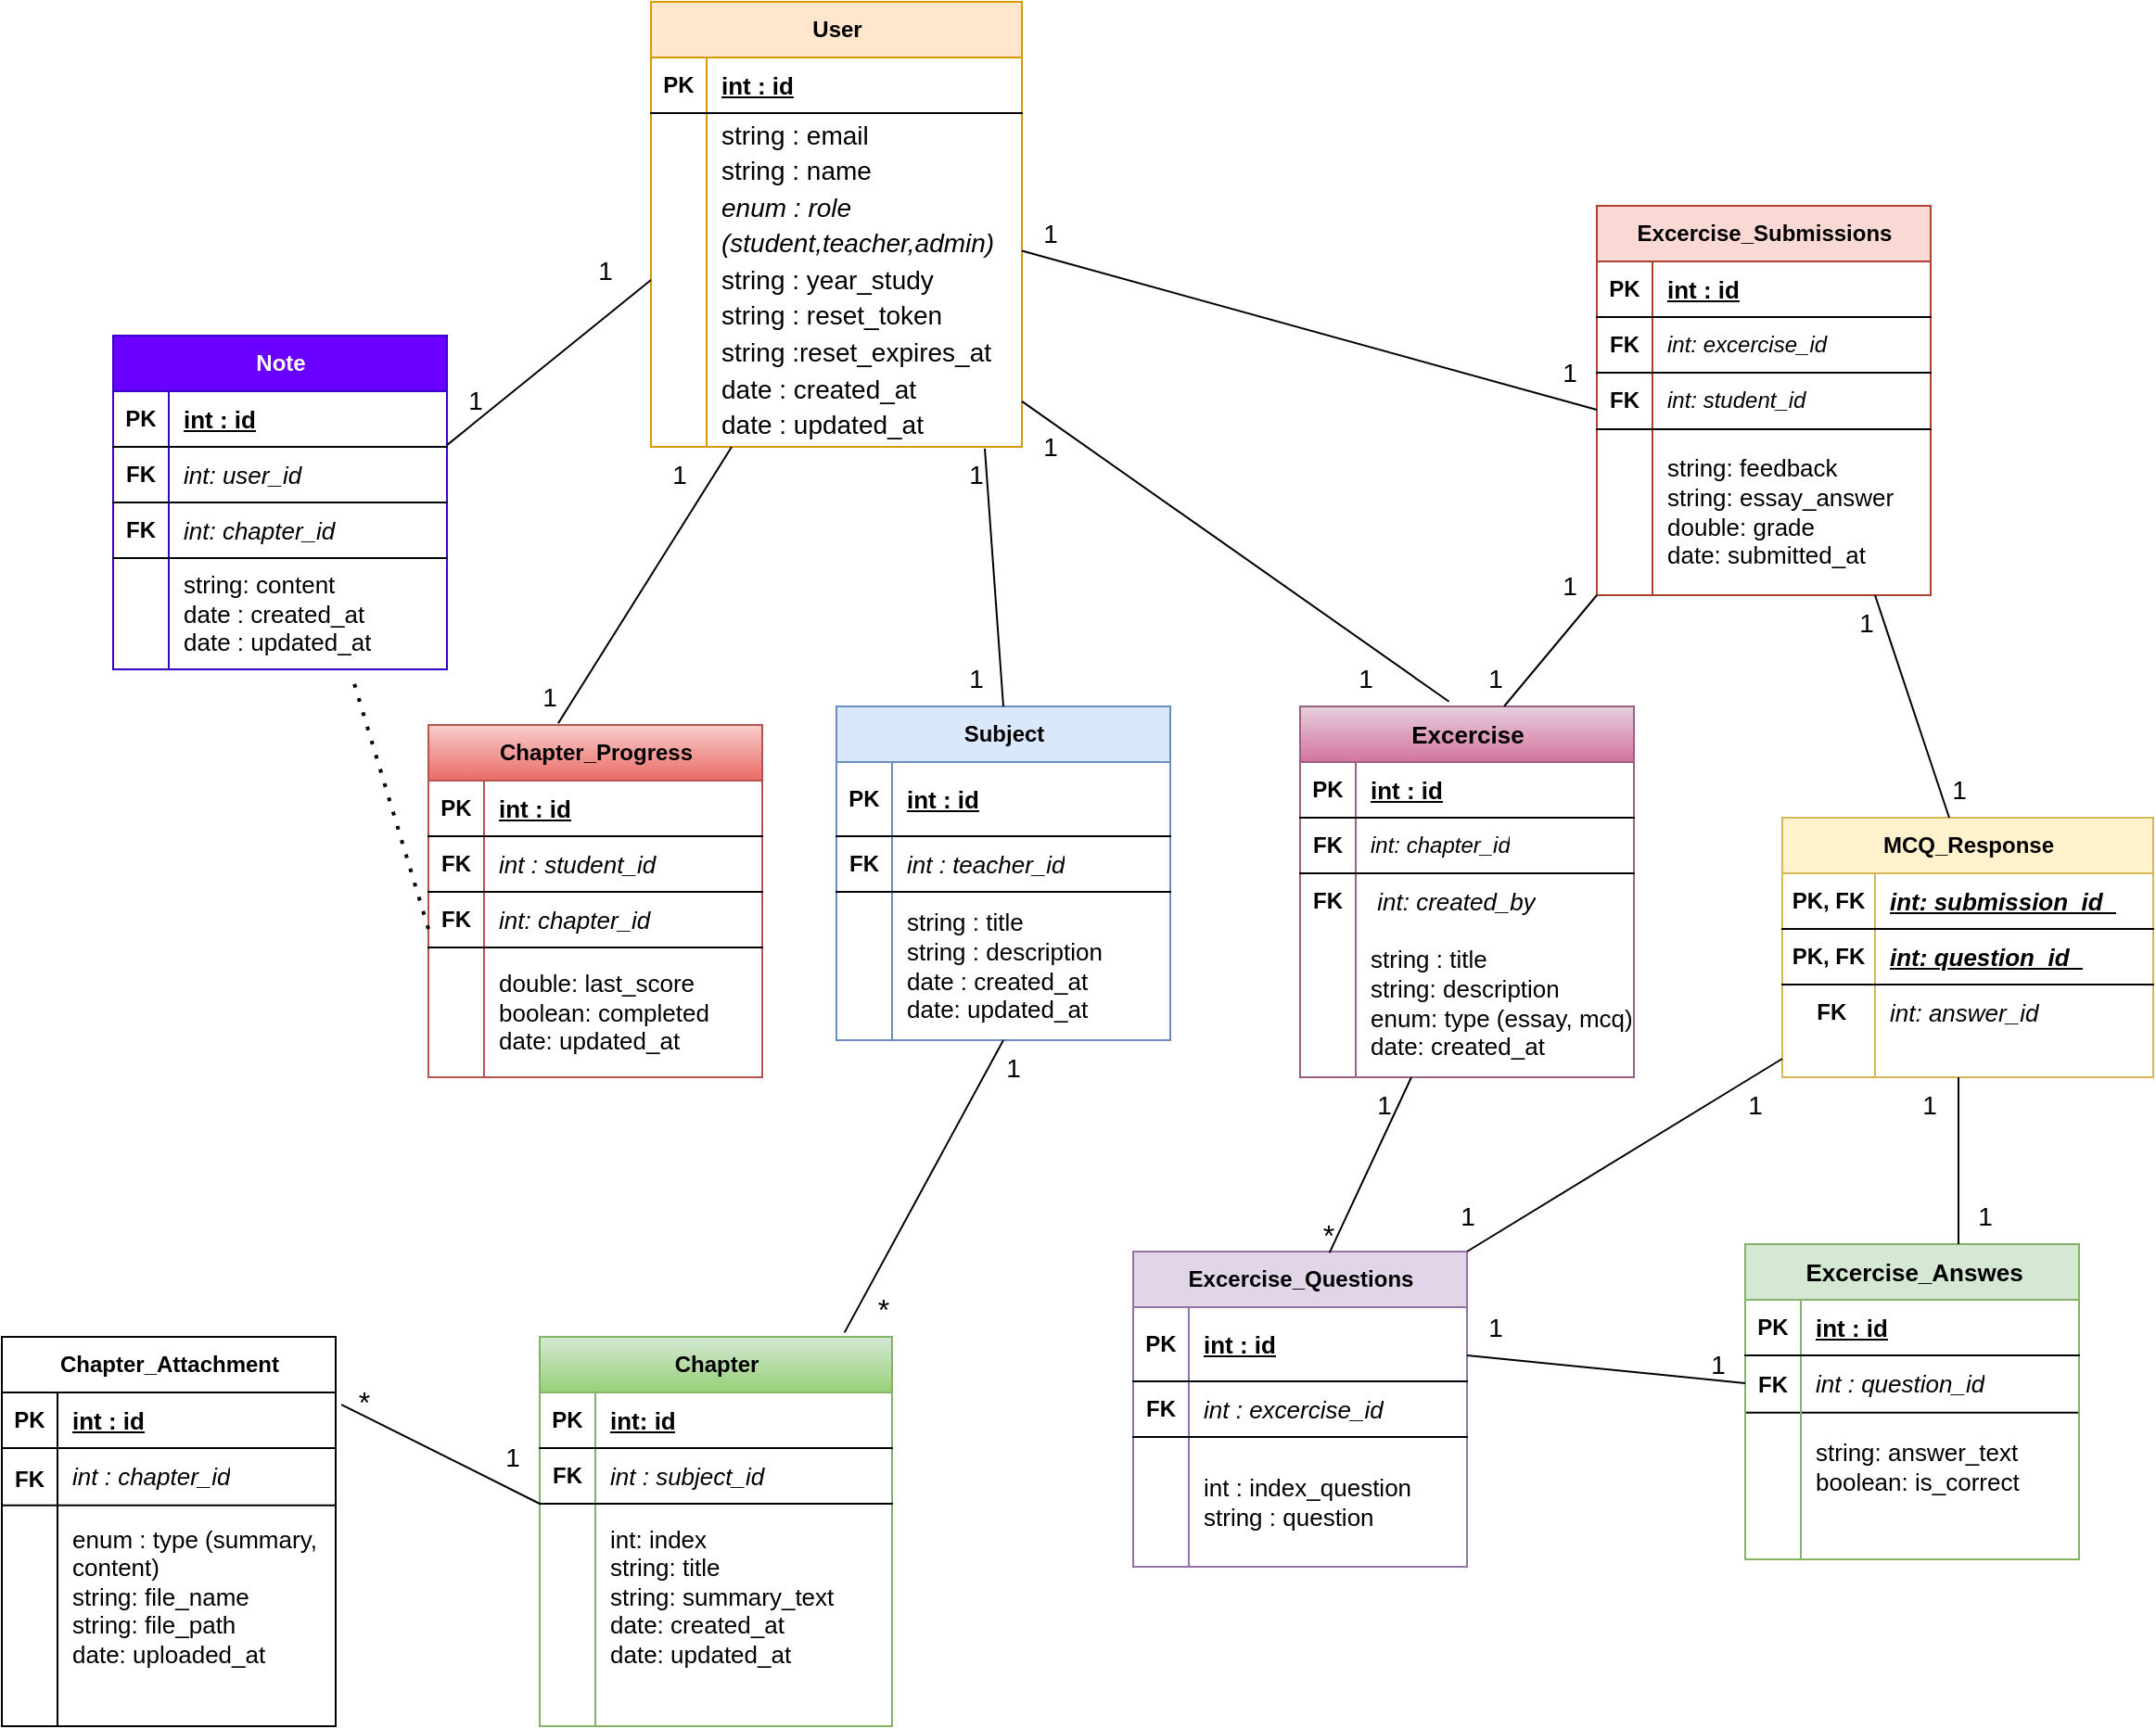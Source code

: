 <mxfile version="28.0.5">
  <diagram id="C5RBs43oDa-KdzZeNtuy" name="Page-1">
    <mxGraphModel dx="1924" dy="1760" grid="1" gridSize="10" guides="1" tooltips="1" connect="1" arrows="1" fold="1" page="1" pageScale="1" pageWidth="827" pageHeight="1169" math="0" shadow="0">
      <root>
        <mxCell id="WIyWlLk6GJQsqaUBKTNV-0" />
        <mxCell id="WIyWlLk6GJQsqaUBKTNV-1" parent="WIyWlLk6GJQsqaUBKTNV-0" />
        <mxCell id="YwRH0tgOHkqPraoWIu3J-26" value="&lt;font style=&quot;font-size: 13px;&quot;&gt;Excercise&lt;/font&gt;" style="shape=table;startSize=30;container=1;collapsible=1;childLayout=tableLayout;fixedRows=1;rowLines=0;fontStyle=1;align=center;resizeLast=1;html=1;fillColor=#e6d0de;gradientColor=#d5739d;strokeColor=#996185;" parent="WIyWlLk6GJQsqaUBKTNV-1" vertex="1">
          <mxGeometry x="90" y="110" width="180" height="200.0" as="geometry" />
        </mxCell>
        <mxCell id="YwRH0tgOHkqPraoWIu3J-27" value="" style="shape=tableRow;horizontal=0;startSize=0;swimlaneHead=0;swimlaneBody=0;fillColor=none;collapsible=0;dropTarget=0;points=[[0,0.5],[1,0.5]];portConstraint=eastwest;top=0;left=0;right=0;bottom=1;" parent="YwRH0tgOHkqPraoWIu3J-26" vertex="1">
          <mxGeometry y="30" width="180" height="30" as="geometry" />
        </mxCell>
        <mxCell id="YwRH0tgOHkqPraoWIu3J-28" value="PK" style="shape=partialRectangle;connectable=0;fillColor=none;top=0;left=0;bottom=0;right=0;fontStyle=1;overflow=hidden;whiteSpace=wrap;html=1;" parent="YwRH0tgOHkqPraoWIu3J-27" vertex="1">
          <mxGeometry width="30" height="30" as="geometry">
            <mxRectangle width="30" height="30" as="alternateBounds" />
          </mxGeometry>
        </mxCell>
        <mxCell id="YwRH0tgOHkqPraoWIu3J-29" value="&lt;font style=&quot;font-size: 13px;&quot;&gt;int : id&lt;/font&gt;" style="shape=partialRectangle;connectable=0;fillColor=none;top=0;left=0;bottom=0;right=0;align=left;spacingLeft=6;fontStyle=5;overflow=hidden;whiteSpace=wrap;html=1;" parent="YwRH0tgOHkqPraoWIu3J-27" vertex="1">
          <mxGeometry x="30" width="150" height="30" as="geometry">
            <mxRectangle width="150" height="30" as="alternateBounds" />
          </mxGeometry>
        </mxCell>
        <mxCell id="YwRH0tgOHkqPraoWIu3J-30" value="" style="shape=tableRow;horizontal=0;startSize=0;swimlaneHead=0;swimlaneBody=0;fillColor=none;collapsible=0;dropTarget=0;points=[[0,0.5],[1,0.5]];portConstraint=eastwest;top=0;left=0;right=0;bottom=0;" parent="YwRH0tgOHkqPraoWIu3J-26" vertex="1">
          <mxGeometry y="60" width="180" height="30" as="geometry" />
        </mxCell>
        <mxCell id="YwRH0tgOHkqPraoWIu3J-31" value="" style="shape=partialRectangle;connectable=0;fillColor=none;top=0;left=0;bottom=0;right=0;editable=1;overflow=hidden;whiteSpace=wrap;html=1;" parent="YwRH0tgOHkqPraoWIu3J-30" vertex="1">
          <mxGeometry width="30" height="30" as="geometry">
            <mxRectangle width="30" height="30" as="alternateBounds" />
          </mxGeometry>
        </mxCell>
        <mxCell id="YwRH0tgOHkqPraoWIu3J-32" value="&lt;i&gt;int: chapter_id&lt;/i&gt;" style="shape=partialRectangle;connectable=0;fillColor=none;top=0;left=0;bottom=0;right=0;align=left;spacingLeft=6;overflow=hidden;whiteSpace=wrap;html=1;" parent="YwRH0tgOHkqPraoWIu3J-30" vertex="1">
          <mxGeometry x="30" width="150" height="30" as="geometry">
            <mxRectangle width="150" height="30" as="alternateBounds" />
          </mxGeometry>
        </mxCell>
        <mxCell id="YwRH0tgOHkqPraoWIu3J-33" value="" style="shape=tableRow;horizontal=0;startSize=0;swimlaneHead=0;swimlaneBody=0;fillColor=none;collapsible=0;dropTarget=0;points=[[0,0.5],[1,0.5]];portConstraint=eastwest;top=0;left=0;right=0;bottom=0;" parent="YwRH0tgOHkqPraoWIu3J-26" vertex="1">
          <mxGeometry y="90" width="180" height="30" as="geometry" />
        </mxCell>
        <mxCell id="YwRH0tgOHkqPraoWIu3J-34" value="" style="shape=partialRectangle;connectable=0;fillColor=none;top=0;left=0;bottom=0;right=0;editable=1;overflow=hidden;whiteSpace=wrap;html=1;" parent="YwRH0tgOHkqPraoWIu3J-33" vertex="1">
          <mxGeometry width="30" height="30" as="geometry">
            <mxRectangle width="30" height="30" as="alternateBounds" />
          </mxGeometry>
        </mxCell>
        <mxCell id="YwRH0tgOHkqPraoWIu3J-35" value="&lt;font style=&quot;font-size: 13px;&quot;&gt;&lt;i&gt;&amp;nbsp;int: created_by&lt;/i&gt;&lt;/font&gt;" style="shape=partialRectangle;connectable=0;fillColor=none;top=0;left=0;bottom=0;right=0;align=left;spacingLeft=6;overflow=hidden;whiteSpace=wrap;html=1;" parent="YwRH0tgOHkqPraoWIu3J-33" vertex="1">
          <mxGeometry x="30" width="150" height="30" as="geometry">
            <mxRectangle width="150" height="30" as="alternateBounds" />
          </mxGeometry>
        </mxCell>
        <mxCell id="YwRH0tgOHkqPraoWIu3J-36" value="" style="shape=tableRow;horizontal=0;startSize=0;swimlaneHead=0;swimlaneBody=0;fillColor=none;collapsible=0;dropTarget=0;points=[[0,0.5],[1,0.5]];portConstraint=eastwest;top=0;left=0;right=0;bottom=0;" parent="YwRH0tgOHkqPraoWIu3J-26" vertex="1">
          <mxGeometry y="120" width="180" height="80" as="geometry" />
        </mxCell>
        <mxCell id="YwRH0tgOHkqPraoWIu3J-37" value="" style="shape=partialRectangle;connectable=0;fillColor=none;top=0;left=0;bottom=0;right=0;editable=1;overflow=hidden;whiteSpace=wrap;html=1;" parent="YwRH0tgOHkqPraoWIu3J-36" vertex="1">
          <mxGeometry width="30" height="80" as="geometry">
            <mxRectangle width="30" height="80" as="alternateBounds" />
          </mxGeometry>
        </mxCell>
        <mxCell id="YwRH0tgOHkqPraoWIu3J-38" value="&lt;font style=&quot;font-size: 13px;&quot;&gt;string : title&lt;/font&gt;&lt;div&gt;&lt;font style=&quot;font-size: 13px;&quot;&gt;string: description&lt;/font&gt;&lt;/div&gt;&lt;div&gt;&lt;font style=&quot;font-size: 13px;&quot;&gt;enum: type (essay, mcq)&lt;/font&gt;&lt;/div&gt;&lt;div&gt;&lt;font style=&quot;font-size: 13px;&quot;&gt;date: created_at&lt;/font&gt;&lt;/div&gt;" style="shape=partialRectangle;connectable=0;fillColor=none;top=0;left=0;bottom=0;right=0;align=left;spacingLeft=6;overflow=hidden;whiteSpace=wrap;html=1;" parent="YwRH0tgOHkqPraoWIu3J-36" vertex="1">
          <mxGeometry x="30" width="150" height="80" as="geometry">
            <mxRectangle width="150" height="80" as="alternateBounds" />
          </mxGeometry>
        </mxCell>
        <mxCell id="95MNIRuJ9B9x_keP9jBU-0" value="User" style="shape=table;startSize=30;container=1;collapsible=1;childLayout=tableLayout;fixedRows=1;rowLines=0;fontStyle=1;align=center;resizeLast=1;html=1;fillColor=#ffe6cc;strokeColor=#d79b00;" parent="WIyWlLk6GJQsqaUBKTNV-1" vertex="1">
          <mxGeometry x="-260" y="-270" width="200" height="240" as="geometry" />
        </mxCell>
        <mxCell id="95MNIRuJ9B9x_keP9jBU-1" value="" style="shape=tableRow;horizontal=0;startSize=0;swimlaneHead=0;swimlaneBody=0;fillColor=none;collapsible=0;dropTarget=0;points=[[0,0.5],[1,0.5]];portConstraint=eastwest;top=0;left=0;right=0;bottom=1;" parent="95MNIRuJ9B9x_keP9jBU-0" vertex="1">
          <mxGeometry y="30" width="200" height="30" as="geometry" />
        </mxCell>
        <mxCell id="95MNIRuJ9B9x_keP9jBU-2" value="PK" style="shape=partialRectangle;connectable=0;fillColor=none;top=0;left=0;bottom=0;right=0;fontStyle=1;overflow=hidden;whiteSpace=wrap;html=1;" parent="95MNIRuJ9B9x_keP9jBU-1" vertex="1">
          <mxGeometry width="30" height="30" as="geometry">
            <mxRectangle width="30" height="30" as="alternateBounds" />
          </mxGeometry>
        </mxCell>
        <mxCell id="95MNIRuJ9B9x_keP9jBU-3" value="int : id" style="shape=partialRectangle;connectable=0;fillColor=none;top=0;left=0;bottom=0;right=0;align=left;spacingLeft=6;fontStyle=5;overflow=hidden;whiteSpace=wrap;html=1;fontSize=13;" parent="95MNIRuJ9B9x_keP9jBU-1" vertex="1">
          <mxGeometry x="30" width="170" height="30" as="geometry">
            <mxRectangle width="170" height="30" as="alternateBounds" />
          </mxGeometry>
        </mxCell>
        <mxCell id="95MNIRuJ9B9x_keP9jBU-4" value="" style="shape=tableRow;horizontal=0;startSize=0;swimlaneHead=0;swimlaneBody=0;fillColor=none;collapsible=0;dropTarget=0;points=[[0,0.5],[1,0.5]];portConstraint=eastwest;top=0;left=0;right=0;bottom=0;" parent="95MNIRuJ9B9x_keP9jBU-0" vertex="1">
          <mxGeometry y="60" width="200" height="180" as="geometry" />
        </mxCell>
        <mxCell id="95MNIRuJ9B9x_keP9jBU-5" value="" style="shape=partialRectangle;connectable=0;fillColor=none;top=0;left=0;bottom=0;right=0;editable=1;overflow=hidden;whiteSpace=wrap;html=1;" parent="95MNIRuJ9B9x_keP9jBU-4" vertex="1">
          <mxGeometry width="30" height="180" as="geometry">
            <mxRectangle width="30" height="180" as="alternateBounds" />
          </mxGeometry>
        </mxCell>
        <mxCell id="95MNIRuJ9B9x_keP9jBU-6" value="&lt;div style=&quot;line-height: 140%;&quot;&gt;&lt;div&gt;&lt;span style=&quot;background-color: transparent; color: light-dark(rgb(0, 0, 0), rgb(255, 255, 255));&quot;&gt;&lt;font style=&quot;font-size: 14px; line-height: 140%;&quot;&gt;string : email&lt;/font&gt;&lt;/span&gt;&lt;/div&gt;&lt;div&gt;&lt;div&gt;&lt;span style=&quot;background-color: transparent; color: light-dark(rgb(0, 0, 0), rgb(255, 255, 255));&quot;&gt;&lt;font style=&quot;font-size: 14px; line-height: 140%;&quot;&gt;string : name&lt;/font&gt;&lt;/span&gt;&lt;/div&gt;&lt;div&gt;&lt;font style=&quot;font-size: 14px; line-height: 140%;&quot;&gt;&lt;i&gt;enum : role (student,teacher,admin)&lt;/i&gt;&lt;/font&gt;&lt;/div&gt;&lt;div&gt;&lt;font style=&quot;font-size: 14px; line-height: 140%;&quot;&gt;string : year_study&lt;/font&gt;&lt;/div&gt;&lt;div&gt;&lt;font style=&quot;font-size: 14px; line-height: 140%;&quot;&gt;string : reset_token&lt;/font&gt;&lt;/div&gt;&lt;div&gt;&lt;font style=&quot;font-size: 14px; line-height: 140%;&quot;&gt;string :reset_expires_at&lt;/font&gt;&lt;/div&gt;&lt;/div&gt;&lt;div&gt;&lt;font style=&quot;font-size: 14px; line-height: 140%;&quot;&gt;date : created_at&lt;/font&gt;&lt;/div&gt;&lt;div&gt;&lt;font style=&quot;font-size: 14px; line-height: 140%;&quot;&gt;date : updated_at&lt;/font&gt;&lt;/div&gt;&lt;/div&gt;" style="shape=partialRectangle;connectable=0;fillColor=none;top=0;left=0;bottom=0;right=0;align=left;spacingLeft=6;overflow=hidden;whiteSpace=wrap;html=1;fontSize=13;" parent="95MNIRuJ9B9x_keP9jBU-4" vertex="1">
          <mxGeometry x="30" width="170" height="180" as="geometry">
            <mxRectangle width="170" height="180" as="alternateBounds" />
          </mxGeometry>
        </mxCell>
        <mxCell id="EwteCAg3ySNq6AqkYZLM-8" value="" style="group" parent="WIyWlLk6GJQsqaUBKTNV-1" vertex="1" connectable="0">
          <mxGeometry x="-160" y="110" width="180" height="180.0" as="geometry" />
        </mxCell>
        <mxCell id="YwRH0tgOHkqPraoWIu3J-0" value="Subject" style="shape=table;startSize=30;container=1;collapsible=1;childLayout=tableLayout;fixedRows=1;rowLines=0;fontStyle=1;align=center;resizeLast=1;html=1;fillColor=#dae8fc;strokeColor=#6c8ebf;" parent="EwteCAg3ySNq6AqkYZLM-8" vertex="1">
          <mxGeometry width="180" height="180.0" as="geometry" />
        </mxCell>
        <mxCell id="YwRH0tgOHkqPraoWIu3J-1" value="" style="shape=tableRow;horizontal=0;startSize=0;swimlaneHead=0;swimlaneBody=0;fillColor=none;collapsible=0;dropTarget=0;points=[[0,0.5],[1,0.5]];portConstraint=eastwest;top=0;left=0;right=0;bottom=1;" parent="YwRH0tgOHkqPraoWIu3J-0" vertex="1">
          <mxGeometry y="30" width="180" height="40" as="geometry" />
        </mxCell>
        <mxCell id="YwRH0tgOHkqPraoWIu3J-2" value="PK" style="shape=partialRectangle;connectable=0;fillColor=none;top=0;left=0;bottom=0;right=0;fontStyle=1;overflow=hidden;whiteSpace=wrap;html=1;" parent="YwRH0tgOHkqPraoWIu3J-1" vertex="1">
          <mxGeometry width="30" height="40" as="geometry">
            <mxRectangle width="30" height="40" as="alternateBounds" />
          </mxGeometry>
        </mxCell>
        <mxCell id="YwRH0tgOHkqPraoWIu3J-3" value="&lt;font style=&quot;font-size: 13px;&quot;&gt;int : id&lt;/font&gt;" style="shape=partialRectangle;connectable=0;fillColor=none;top=0;left=0;bottom=0;right=0;align=left;spacingLeft=6;fontStyle=5;overflow=hidden;whiteSpace=wrap;html=1;" parent="YwRH0tgOHkqPraoWIu3J-1" vertex="1">
          <mxGeometry x="30" width="150" height="40" as="geometry">
            <mxRectangle width="150" height="40" as="alternateBounds" />
          </mxGeometry>
        </mxCell>
        <mxCell id="YwRH0tgOHkqPraoWIu3J-4" value="" style="shape=tableRow;horizontal=0;startSize=0;swimlaneHead=0;swimlaneBody=0;fillColor=none;collapsible=0;dropTarget=0;points=[[0,0.5],[1,0.5]];portConstraint=eastwest;top=0;left=0;right=0;bottom=0;fontSize=13;" parent="YwRH0tgOHkqPraoWIu3J-0" vertex="1">
          <mxGeometry y="70" width="180" height="30" as="geometry" />
        </mxCell>
        <mxCell id="YwRH0tgOHkqPraoWIu3J-5" value="" style="shape=partialRectangle;connectable=0;fillColor=none;top=0;left=0;bottom=0;right=0;editable=1;overflow=hidden;whiteSpace=wrap;html=1;" parent="YwRH0tgOHkqPraoWIu3J-4" vertex="1">
          <mxGeometry width="30" height="30" as="geometry">
            <mxRectangle width="30" height="30" as="alternateBounds" />
          </mxGeometry>
        </mxCell>
        <mxCell id="YwRH0tgOHkqPraoWIu3J-6" value="&lt;font style=&quot;font-size: 13px;&quot;&gt;&lt;i&gt;int : teacher_id&lt;/i&gt;&lt;/font&gt;" style="shape=partialRectangle;connectable=0;fillColor=none;top=0;left=0;bottom=0;right=0;align=left;spacingLeft=6;overflow=hidden;whiteSpace=wrap;html=1;" parent="YwRH0tgOHkqPraoWIu3J-4" vertex="1">
          <mxGeometry x="30" width="150" height="30" as="geometry">
            <mxRectangle width="150" height="30" as="alternateBounds" />
          </mxGeometry>
        </mxCell>
        <mxCell id="YwRH0tgOHkqPraoWIu3J-7" value="" style="shape=tableRow;horizontal=0;startSize=0;swimlaneHead=0;swimlaneBody=0;fillColor=none;collapsible=0;dropTarget=0;points=[[0,0.5],[1,0.5]];portConstraint=eastwest;top=0;left=0;right=0;bottom=0;" parent="YwRH0tgOHkqPraoWIu3J-0" vertex="1">
          <mxGeometry y="100" width="180" height="80" as="geometry" />
        </mxCell>
        <mxCell id="YwRH0tgOHkqPraoWIu3J-8" value="" style="shape=partialRectangle;connectable=0;fillColor=none;top=0;left=0;bottom=0;right=0;editable=1;overflow=hidden;whiteSpace=wrap;html=1;" parent="YwRH0tgOHkqPraoWIu3J-7" vertex="1">
          <mxGeometry width="30" height="80" as="geometry">
            <mxRectangle width="30" height="80" as="alternateBounds" />
          </mxGeometry>
        </mxCell>
        <mxCell id="YwRH0tgOHkqPraoWIu3J-9" value="string : title&lt;div&gt;string : description&lt;/div&gt;&lt;div&gt;date : created_at&lt;/div&gt;&lt;div&gt;date: updated_at&lt;/div&gt;" style="shape=partialRectangle;connectable=0;fillColor=none;top=0;left=0;bottom=0;right=0;align=left;spacingLeft=6;overflow=hidden;whiteSpace=wrap;html=1;fontSize=13;" parent="YwRH0tgOHkqPraoWIu3J-7" vertex="1">
          <mxGeometry x="30" width="150" height="80" as="geometry">
            <mxRectangle width="150" height="80" as="alternateBounds" />
          </mxGeometry>
        </mxCell>
        <mxCell id="EwteCAg3ySNq6AqkYZLM-4" value="" style="group" parent="EwteCAg3ySNq6AqkYZLM-8" vertex="1" connectable="0">
          <mxGeometry y="80" width="180" height="20" as="geometry" />
        </mxCell>
        <mxCell id="EwteCAg3ySNq6AqkYZLM-0" value="" style="shape=tableRow;horizontal=0;startSize=0;swimlaneHead=0;swimlaneBody=0;fillColor=none;collapsible=0;dropTarget=0;points=[[0,0.5],[1,0.5]];portConstraint=eastwest;top=0;left=0;right=0;bottom=1;" parent="EwteCAg3ySNq6AqkYZLM-4" vertex="1">
          <mxGeometry y="10" width="180" height="10" as="geometry" />
        </mxCell>
        <mxCell id="EwteCAg3ySNq6AqkYZLM-7" value="FK" style="shape=partialRectangle;connectable=0;fillColor=none;top=0;left=0;bottom=0;right=0;fontStyle=1;overflow=hidden;whiteSpace=wrap;html=1;" parent="EwteCAg3ySNq6AqkYZLM-4" vertex="1">
          <mxGeometry y="-10" width="30" height="30" as="geometry">
            <mxRectangle width="30" height="30" as="alternateBounds" />
          </mxGeometry>
        </mxCell>
        <mxCell id="EwteCAg3ySNq6AqkYZLM-9" value="" style="group" parent="WIyWlLk6GJQsqaUBKTNV-1" vertex="1" connectable="0">
          <mxGeometry x="-320" y="450" width="190" height="210" as="geometry" />
        </mxCell>
        <mxCell id="YwRH0tgOHkqPraoWIu3J-13" value="Chapter" style="shape=table;startSize=30;container=1;collapsible=1;childLayout=tableLayout;fixedRows=1;rowLines=0;fontStyle=1;align=center;resizeLast=1;html=1;fillColor=#d5e8d4;gradientColor=#97d077;strokeColor=#82b366;" parent="EwteCAg3ySNq6AqkYZLM-9" vertex="1">
          <mxGeometry width="190" height="210" as="geometry" />
        </mxCell>
        <mxCell id="YwRH0tgOHkqPraoWIu3J-14" value="" style="shape=tableRow;horizontal=0;startSize=0;swimlaneHead=0;swimlaneBody=0;fillColor=none;collapsible=0;dropTarget=0;points=[[0,0.5],[1,0.5]];portConstraint=eastwest;top=0;left=0;right=0;bottom=1;" parent="YwRH0tgOHkqPraoWIu3J-13" vertex="1">
          <mxGeometry y="30" width="190" height="30" as="geometry" />
        </mxCell>
        <mxCell id="YwRH0tgOHkqPraoWIu3J-15" value="PK" style="shape=partialRectangle;connectable=0;fillColor=none;top=0;left=0;bottom=0;right=0;fontStyle=1;overflow=hidden;whiteSpace=wrap;html=1;" parent="YwRH0tgOHkqPraoWIu3J-14" vertex="1">
          <mxGeometry width="30" height="30" as="geometry">
            <mxRectangle width="30" height="30" as="alternateBounds" />
          </mxGeometry>
        </mxCell>
        <mxCell id="YwRH0tgOHkqPraoWIu3J-16" value="int: id" style="shape=partialRectangle;connectable=0;fillColor=none;top=0;left=0;bottom=0;right=0;align=left;spacingLeft=6;fontStyle=5;overflow=hidden;whiteSpace=wrap;html=1;fontSize=13;" parent="YwRH0tgOHkqPraoWIu3J-14" vertex="1">
          <mxGeometry x="30" width="160" height="30" as="geometry">
            <mxRectangle width="160" height="30" as="alternateBounds" />
          </mxGeometry>
        </mxCell>
        <mxCell id="YwRH0tgOHkqPraoWIu3J-17" value="" style="shape=tableRow;horizontal=0;startSize=0;swimlaneHead=0;swimlaneBody=0;fillColor=none;collapsible=0;dropTarget=0;points=[[0,0.5],[1,0.5]];portConstraint=eastwest;top=0;left=0;right=0;bottom=0;" parent="YwRH0tgOHkqPraoWIu3J-13" vertex="1">
          <mxGeometry y="60" width="190" height="30" as="geometry" />
        </mxCell>
        <mxCell id="YwRH0tgOHkqPraoWIu3J-18" value="" style="shape=partialRectangle;connectable=0;fillColor=none;top=0;left=0;bottom=0;right=0;editable=1;overflow=hidden;whiteSpace=wrap;html=1;" parent="YwRH0tgOHkqPraoWIu3J-17" vertex="1">
          <mxGeometry width="30" height="30" as="geometry">
            <mxRectangle width="30" height="30" as="alternateBounds" />
          </mxGeometry>
        </mxCell>
        <mxCell id="YwRH0tgOHkqPraoWIu3J-19" value="&lt;i&gt;int : subject_id&amp;nbsp; &amp;nbsp;&lt;/i&gt;" style="shape=partialRectangle;connectable=0;fillColor=none;top=0;left=0;bottom=0;right=0;align=left;spacingLeft=6;overflow=hidden;whiteSpace=wrap;html=1;fontSize=13;" parent="YwRH0tgOHkqPraoWIu3J-17" vertex="1">
          <mxGeometry x="30" width="160" height="30" as="geometry">
            <mxRectangle width="160" height="30" as="alternateBounds" />
          </mxGeometry>
        </mxCell>
        <mxCell id="YwRH0tgOHkqPraoWIu3J-20" value="" style="shape=tableRow;horizontal=0;startSize=0;swimlaneHead=0;swimlaneBody=0;fillColor=none;collapsible=0;dropTarget=0;points=[[0,0.5],[1,0.5]];portConstraint=eastwest;top=0;left=0;right=0;bottom=0;fontSize=13;" parent="YwRH0tgOHkqPraoWIu3J-13" vertex="1">
          <mxGeometry y="90" width="190" height="100" as="geometry" />
        </mxCell>
        <mxCell id="YwRH0tgOHkqPraoWIu3J-21" value="" style="shape=partialRectangle;connectable=0;fillColor=none;top=0;left=0;bottom=0;right=0;editable=1;overflow=hidden;whiteSpace=wrap;html=1;" parent="YwRH0tgOHkqPraoWIu3J-20" vertex="1">
          <mxGeometry width="30" height="100" as="geometry">
            <mxRectangle width="30" height="100" as="alternateBounds" />
          </mxGeometry>
        </mxCell>
        <mxCell id="YwRH0tgOHkqPraoWIu3J-22" value="int: index&lt;div&gt;string: title&lt;/div&gt;&lt;div&gt;string: summary_text&lt;/div&gt;&lt;div&gt;date: created_at&lt;/div&gt;&lt;div&gt;date: updated_at&lt;/div&gt;" style="shape=partialRectangle;connectable=0;fillColor=none;top=0;left=0;bottom=0;right=0;align=left;spacingLeft=6;overflow=hidden;whiteSpace=wrap;html=1;fontSize=13;" parent="YwRH0tgOHkqPraoWIu3J-20" vertex="1">
          <mxGeometry x="30" width="160" height="100" as="geometry">
            <mxRectangle width="160" height="100" as="alternateBounds" />
          </mxGeometry>
        </mxCell>
        <mxCell id="YwRH0tgOHkqPraoWIu3J-23" value="" style="shape=tableRow;horizontal=0;startSize=0;swimlaneHead=0;swimlaneBody=0;fillColor=none;collapsible=0;dropTarget=0;points=[[0,0.5],[1,0.5]];portConstraint=eastwest;top=0;left=0;right=0;bottom=0;" parent="YwRH0tgOHkqPraoWIu3J-13" vertex="1">
          <mxGeometry y="190" width="190" height="20" as="geometry" />
        </mxCell>
        <mxCell id="YwRH0tgOHkqPraoWIu3J-24" value="" style="shape=partialRectangle;connectable=0;fillColor=none;top=0;left=0;bottom=0;right=0;editable=1;overflow=hidden;whiteSpace=wrap;html=1;" parent="YwRH0tgOHkqPraoWIu3J-23" vertex="1">
          <mxGeometry width="30" height="20" as="geometry">
            <mxRectangle width="30" height="20" as="alternateBounds" />
          </mxGeometry>
        </mxCell>
        <mxCell id="YwRH0tgOHkqPraoWIu3J-25" value="" style="shape=partialRectangle;connectable=0;fillColor=none;top=0;left=0;bottom=0;right=0;align=left;spacingLeft=6;overflow=hidden;whiteSpace=wrap;html=1;" parent="YwRH0tgOHkqPraoWIu3J-23" vertex="1">
          <mxGeometry x="30" width="160" height="20" as="geometry">
            <mxRectangle width="160" height="20" as="alternateBounds" />
          </mxGeometry>
        </mxCell>
        <mxCell id="EwteCAg3ySNq6AqkYZLM-5" value="" style="shape=tableRow;horizontal=0;startSize=0;swimlaneHead=0;swimlaneBody=0;fillColor=none;collapsible=0;dropTarget=0;points=[[0,0.5],[1,0.5]];portConstraint=eastwest;top=0;left=0;right=0;bottom=1;" parent="EwteCAg3ySNq6AqkYZLM-9" vertex="1">
          <mxGeometry y="80" width="190" height="10" as="geometry" />
        </mxCell>
        <mxCell id="EwteCAg3ySNq6AqkYZLM-6" value="FK" style="shape=partialRectangle;connectable=0;fillColor=none;top=0;left=0;bottom=0;right=0;fontStyle=1;overflow=hidden;whiteSpace=wrap;html=1;" parent="EwteCAg3ySNq6AqkYZLM-9" vertex="1">
          <mxGeometry y="60" width="30" height="30" as="geometry">
            <mxRectangle width="30" height="30" as="alternateBounds" />
          </mxGeometry>
        </mxCell>
        <mxCell id="EwteCAg3ySNq6AqkYZLM-23" value="Chapter_Progress" style="shape=table;startSize=30;container=1;collapsible=1;childLayout=tableLayout;fixedRows=1;rowLines=0;fontStyle=1;align=center;resizeLast=1;html=1;fillColor=#f8cecc;gradientColor=#ea6b66;strokeColor=#b85450;" parent="WIyWlLk6GJQsqaUBKTNV-1" vertex="1">
          <mxGeometry x="-380" y="120" width="180" height="190" as="geometry" />
        </mxCell>
        <mxCell id="EwteCAg3ySNq6AqkYZLM-24" value="" style="shape=tableRow;horizontal=0;startSize=0;swimlaneHead=0;swimlaneBody=0;fillColor=none;collapsible=0;dropTarget=0;points=[[0,0.5],[1,0.5]];portConstraint=eastwest;top=0;left=0;right=0;bottom=1;" parent="EwteCAg3ySNq6AqkYZLM-23" vertex="1">
          <mxGeometry y="30" width="180" height="30" as="geometry" />
        </mxCell>
        <mxCell id="EwteCAg3ySNq6AqkYZLM-25" value="PK" style="shape=partialRectangle;connectable=0;fillColor=none;top=0;left=0;bottom=0;right=0;fontStyle=1;overflow=hidden;whiteSpace=wrap;html=1;" parent="EwteCAg3ySNq6AqkYZLM-24" vertex="1">
          <mxGeometry width="30" height="30" as="geometry">
            <mxRectangle width="30" height="30" as="alternateBounds" />
          </mxGeometry>
        </mxCell>
        <mxCell id="EwteCAg3ySNq6AqkYZLM-26" value="&lt;font style=&quot;font-size: 13px;&quot;&gt;int : id&lt;/font&gt;" style="shape=partialRectangle;connectable=0;fillColor=none;top=0;left=0;bottom=0;right=0;align=left;spacingLeft=6;fontStyle=5;overflow=hidden;whiteSpace=wrap;html=1;" parent="EwteCAg3ySNq6AqkYZLM-24" vertex="1">
          <mxGeometry x="30" width="150" height="30" as="geometry">
            <mxRectangle width="150" height="30" as="alternateBounds" />
          </mxGeometry>
        </mxCell>
        <mxCell id="EwteCAg3ySNq6AqkYZLM-27" value="" style="shape=tableRow;horizontal=0;startSize=0;swimlaneHead=0;swimlaneBody=0;fillColor=none;collapsible=0;dropTarget=0;points=[[0,0.5],[1,0.5]];portConstraint=eastwest;top=0;left=0;right=0;bottom=0;" parent="EwteCAg3ySNq6AqkYZLM-23" vertex="1">
          <mxGeometry y="60" width="180" height="30" as="geometry" />
        </mxCell>
        <mxCell id="EwteCAg3ySNq6AqkYZLM-28" value="" style="shape=partialRectangle;connectable=0;fillColor=none;top=0;left=0;bottom=0;right=0;editable=1;overflow=hidden;whiteSpace=wrap;html=1;" parent="EwteCAg3ySNq6AqkYZLM-27" vertex="1">
          <mxGeometry width="30" height="30" as="geometry">
            <mxRectangle width="30" height="30" as="alternateBounds" />
          </mxGeometry>
        </mxCell>
        <mxCell id="EwteCAg3ySNq6AqkYZLM-29" value="&lt;font style=&quot;font-size: 13px;&quot;&gt;&lt;i&gt;int : student_id&amp;nbsp;&lt;/i&gt;&lt;/font&gt;" style="shape=partialRectangle;connectable=0;fillColor=none;top=0;left=0;bottom=0;right=0;align=left;spacingLeft=6;overflow=hidden;whiteSpace=wrap;html=1;" parent="EwteCAg3ySNq6AqkYZLM-27" vertex="1">
          <mxGeometry x="30" width="150" height="30" as="geometry">
            <mxRectangle width="150" height="30" as="alternateBounds" />
          </mxGeometry>
        </mxCell>
        <mxCell id="EwteCAg3ySNq6AqkYZLM-30" value="" style="shape=tableRow;horizontal=0;startSize=0;swimlaneHead=0;swimlaneBody=0;fillColor=none;collapsible=0;dropTarget=0;points=[[0,0.5],[1,0.5]];portConstraint=eastwest;top=0;left=0;right=0;bottom=0;" parent="EwteCAg3ySNq6AqkYZLM-23" vertex="1">
          <mxGeometry y="90" width="180" height="30" as="geometry" />
        </mxCell>
        <mxCell id="EwteCAg3ySNq6AqkYZLM-31" value="" style="shape=partialRectangle;connectable=0;fillColor=none;top=0;left=0;bottom=0;right=0;editable=1;overflow=hidden;whiteSpace=wrap;html=1;" parent="EwteCAg3ySNq6AqkYZLM-30" vertex="1">
          <mxGeometry width="30" height="30" as="geometry">
            <mxRectangle width="30" height="30" as="alternateBounds" />
          </mxGeometry>
        </mxCell>
        <mxCell id="EwteCAg3ySNq6AqkYZLM-32" value="&lt;font style=&quot;font-size: 13px;&quot;&gt;&lt;i&gt;int: chapter_id&lt;/i&gt;&lt;/font&gt;" style="shape=partialRectangle;connectable=0;fillColor=none;top=0;left=0;bottom=0;right=0;align=left;spacingLeft=6;overflow=hidden;whiteSpace=wrap;html=1;" parent="EwteCAg3ySNq6AqkYZLM-30" vertex="1">
          <mxGeometry x="30" width="150" height="30" as="geometry">
            <mxRectangle width="150" height="30" as="alternateBounds" />
          </mxGeometry>
        </mxCell>
        <mxCell id="EwteCAg3ySNq6AqkYZLM-33" value="" style="shape=tableRow;horizontal=0;startSize=0;swimlaneHead=0;swimlaneBody=0;fillColor=none;collapsible=0;dropTarget=0;points=[[0,0.5],[1,0.5]];portConstraint=eastwest;top=0;left=0;right=0;bottom=0;" parent="EwteCAg3ySNq6AqkYZLM-23" vertex="1">
          <mxGeometry y="120" width="180" height="70" as="geometry" />
        </mxCell>
        <mxCell id="EwteCAg3ySNq6AqkYZLM-34" value="" style="shape=partialRectangle;connectable=0;fillColor=none;top=0;left=0;bottom=0;right=0;editable=1;overflow=hidden;whiteSpace=wrap;html=1;" parent="EwteCAg3ySNq6AqkYZLM-33" vertex="1">
          <mxGeometry width="30" height="70" as="geometry">
            <mxRectangle width="30" height="70" as="alternateBounds" />
          </mxGeometry>
        </mxCell>
        <mxCell id="EwteCAg3ySNq6AqkYZLM-35" value="&lt;font style=&quot;font-size: 13px;&quot;&gt;double: last_score&lt;/font&gt;&lt;div&gt;&lt;font style=&quot;font-size: 13px;&quot;&gt;boolean: completed&lt;/font&gt;&lt;/div&gt;&lt;div&gt;&lt;font style=&quot;font-size: 13px;&quot;&gt;date: updated_at&lt;/font&gt;&lt;/div&gt;" style="shape=partialRectangle;connectable=0;fillColor=none;top=0;left=0;bottom=0;right=0;align=left;spacingLeft=6;overflow=hidden;whiteSpace=wrap;html=1;" parent="EwteCAg3ySNq6AqkYZLM-33" vertex="1">
          <mxGeometry x="30" width="150" height="70" as="geometry">
            <mxRectangle width="150" height="70" as="alternateBounds" />
          </mxGeometry>
        </mxCell>
        <mxCell id="EwteCAg3ySNq6AqkYZLM-39" value="" style="group" parent="WIyWlLk6GJQsqaUBKTNV-1" vertex="1" connectable="0">
          <mxGeometry x="-610" y="450" width="180" height="200" as="geometry" />
        </mxCell>
        <mxCell id="EwteCAg3ySNq6AqkYZLM-10" value="Chapter_Attachment" style="shape=table;startSize=30;container=1;collapsible=1;childLayout=tableLayout;fixedRows=1;rowLines=0;fontStyle=1;align=center;resizeLast=1;html=1;" parent="EwteCAg3ySNq6AqkYZLM-39" vertex="1">
          <mxGeometry width="180" height="210" as="geometry" />
        </mxCell>
        <mxCell id="EwteCAg3ySNq6AqkYZLM-11" value="" style="shape=tableRow;horizontal=0;startSize=0;swimlaneHead=0;swimlaneBody=0;fillColor=none;collapsible=0;dropTarget=0;points=[[0,0.5],[1,0.5]];portConstraint=eastwest;top=0;left=0;right=0;bottom=1;" parent="EwteCAg3ySNq6AqkYZLM-10" vertex="1">
          <mxGeometry y="30" width="180" height="30" as="geometry" />
        </mxCell>
        <mxCell id="EwteCAg3ySNq6AqkYZLM-12" value="PK" style="shape=partialRectangle;connectable=0;fillColor=none;top=0;left=0;bottom=0;right=0;fontStyle=1;overflow=hidden;whiteSpace=wrap;html=1;" parent="EwteCAg3ySNq6AqkYZLM-11" vertex="1">
          <mxGeometry width="30" height="30" as="geometry">
            <mxRectangle width="30" height="30" as="alternateBounds" />
          </mxGeometry>
        </mxCell>
        <mxCell id="EwteCAg3ySNq6AqkYZLM-13" value="int : id" style="shape=partialRectangle;connectable=0;fillColor=none;top=0;left=0;bottom=0;right=0;align=left;spacingLeft=6;fontStyle=5;overflow=hidden;whiteSpace=wrap;html=1;fontSize=13;" parent="EwteCAg3ySNq6AqkYZLM-11" vertex="1">
          <mxGeometry x="30" width="150" height="30" as="geometry">
            <mxRectangle width="150" height="30" as="alternateBounds" />
          </mxGeometry>
        </mxCell>
        <mxCell id="EwteCAg3ySNq6AqkYZLM-14" value="" style="shape=tableRow;horizontal=0;startSize=0;swimlaneHead=0;swimlaneBody=0;fillColor=none;collapsible=0;dropTarget=0;points=[[0,0.5],[1,0.5]];portConstraint=eastwest;top=0;left=0;right=0;bottom=0;" parent="EwteCAg3ySNq6AqkYZLM-10" vertex="1">
          <mxGeometry y="60" width="180" height="30" as="geometry" />
        </mxCell>
        <mxCell id="EwteCAg3ySNq6AqkYZLM-15" value="" style="shape=partialRectangle;connectable=0;fillColor=none;top=0;left=0;bottom=0;right=0;editable=1;overflow=hidden;whiteSpace=wrap;html=1;" parent="EwteCAg3ySNq6AqkYZLM-14" vertex="1">
          <mxGeometry width="30" height="30" as="geometry">
            <mxRectangle width="30" height="30" as="alternateBounds" />
          </mxGeometry>
        </mxCell>
        <mxCell id="EwteCAg3ySNq6AqkYZLM-16" value="&lt;i&gt;&lt;font style=&quot;font-size: 13px;&quot;&gt;int : chapter_id&lt;/font&gt;&lt;/i&gt;" style="shape=partialRectangle;connectable=0;fillColor=none;top=0;left=0;bottom=0;right=0;align=left;spacingLeft=6;overflow=hidden;whiteSpace=wrap;html=1;" parent="EwteCAg3ySNq6AqkYZLM-14" vertex="1">
          <mxGeometry x="30" width="150" height="30" as="geometry">
            <mxRectangle width="150" height="30" as="alternateBounds" />
          </mxGeometry>
        </mxCell>
        <mxCell id="EwteCAg3ySNq6AqkYZLM-17" value="" style="shape=tableRow;horizontal=0;startSize=0;swimlaneHead=0;swimlaneBody=0;fillColor=none;collapsible=0;dropTarget=0;points=[[0,0.5],[1,0.5]];portConstraint=eastwest;top=0;left=0;right=0;bottom=0;fontSize=13;" parent="EwteCAg3ySNq6AqkYZLM-10" vertex="1">
          <mxGeometry y="90" width="180" height="100" as="geometry" />
        </mxCell>
        <mxCell id="EwteCAg3ySNq6AqkYZLM-18" value="" style="shape=partialRectangle;connectable=0;fillColor=none;top=0;left=0;bottom=0;right=0;editable=1;overflow=hidden;whiteSpace=wrap;html=1;" parent="EwteCAg3ySNq6AqkYZLM-17" vertex="1">
          <mxGeometry width="30" height="100" as="geometry">
            <mxRectangle width="30" height="100" as="alternateBounds" />
          </mxGeometry>
        </mxCell>
        <mxCell id="EwteCAg3ySNq6AqkYZLM-19" value="enum : type (summary, content)&lt;div&gt;string: file_name&lt;/div&gt;&lt;div&gt;string: file_path&lt;/div&gt;&lt;div&gt;date: uploaded_at&lt;/div&gt;" style="shape=partialRectangle;connectable=0;fillColor=none;top=0;left=0;bottom=0;right=0;align=left;spacingLeft=6;overflow=hidden;whiteSpace=wrap;html=1;fontSize=13;" parent="EwteCAg3ySNq6AqkYZLM-17" vertex="1">
          <mxGeometry x="30" width="150" height="100" as="geometry">
            <mxRectangle width="150" height="100" as="alternateBounds" />
          </mxGeometry>
        </mxCell>
        <mxCell id="EwteCAg3ySNq6AqkYZLM-20" value="" style="shape=tableRow;horizontal=0;startSize=0;swimlaneHead=0;swimlaneBody=0;fillColor=none;collapsible=0;dropTarget=0;points=[[0,0.5],[1,0.5]];portConstraint=eastwest;top=0;left=0;right=0;bottom=0;" parent="EwteCAg3ySNq6AqkYZLM-10" vertex="1">
          <mxGeometry y="190" width="180" height="20" as="geometry" />
        </mxCell>
        <mxCell id="EwteCAg3ySNq6AqkYZLM-21" value="" style="shape=partialRectangle;connectable=0;fillColor=none;top=0;left=0;bottom=0;right=0;editable=1;overflow=hidden;whiteSpace=wrap;html=1;" parent="EwteCAg3ySNq6AqkYZLM-20" vertex="1">
          <mxGeometry width="30" height="20" as="geometry">
            <mxRectangle width="30" height="20" as="alternateBounds" />
          </mxGeometry>
        </mxCell>
        <mxCell id="EwteCAg3ySNq6AqkYZLM-22" value="" style="shape=partialRectangle;connectable=0;fillColor=none;top=0;left=0;bottom=0;right=0;align=left;spacingLeft=6;overflow=hidden;whiteSpace=wrap;html=1;" parent="EwteCAg3ySNq6AqkYZLM-20" vertex="1">
          <mxGeometry x="30" width="150" height="20" as="geometry">
            <mxRectangle width="150" height="20" as="alternateBounds" />
          </mxGeometry>
        </mxCell>
        <mxCell id="EwteCAg3ySNq6AqkYZLM-37" value="" style="shape=tableRow;horizontal=0;startSize=0;swimlaneHead=0;swimlaneBody=0;fillColor=none;collapsible=0;dropTarget=0;points=[[0,0.5],[1,0.5]];portConstraint=eastwest;top=0;left=0;right=0;bottom=1;" parent="EwteCAg3ySNq6AqkYZLM-39" vertex="1">
          <mxGeometry y="81.817" width="180" height="9.091" as="geometry" />
        </mxCell>
        <mxCell id="EwteCAg3ySNq6AqkYZLM-38" value="FK" style="shape=partialRectangle;connectable=0;fillColor=none;top=0;left=0;bottom=0;right=0;fontStyle=1;overflow=hidden;whiteSpace=wrap;html=1;" parent="EwteCAg3ySNq6AqkYZLM-39" vertex="1">
          <mxGeometry y="63.635" width="30" height="27.273" as="geometry">
            <mxRectangle width="30" height="30" as="alternateBounds" />
          </mxGeometry>
        </mxCell>
        <mxCell id="EwteCAg3ySNq6AqkYZLM-40" value="" style="group" parent="WIyWlLk6GJQsqaUBKTNV-1" vertex="1" connectable="0">
          <mxGeometry x="-380" y="190" width="180" height="20" as="geometry" />
        </mxCell>
        <mxCell id="EwteCAg3ySNq6AqkYZLM-41" value="" style="shape=tableRow;horizontal=0;startSize=0;swimlaneHead=0;swimlaneBody=0;fillColor=none;collapsible=0;dropTarget=0;points=[[0,0.5],[1,0.5]];portConstraint=eastwest;top=0;left=0;right=0;bottom=1;" parent="EwteCAg3ySNq6AqkYZLM-40" vertex="1">
          <mxGeometry y="10" width="180" height="10" as="geometry" />
        </mxCell>
        <mxCell id="EwteCAg3ySNq6AqkYZLM-42" value="FK" style="shape=partialRectangle;connectable=0;fillColor=none;top=0;left=0;bottom=0;right=0;fontStyle=1;overflow=hidden;whiteSpace=wrap;html=1;" parent="EwteCAg3ySNq6AqkYZLM-40" vertex="1">
          <mxGeometry y="-10" width="30" height="30" as="geometry">
            <mxRectangle width="30" height="30" as="alternateBounds" />
          </mxGeometry>
        </mxCell>
        <mxCell id="EwteCAg3ySNq6AqkYZLM-43" value="" style="group" parent="WIyWlLk6GJQsqaUBKTNV-1" vertex="1" connectable="0">
          <mxGeometry x="-380" y="220" width="180" height="20" as="geometry" />
        </mxCell>
        <mxCell id="EwteCAg3ySNq6AqkYZLM-44" value="" style="shape=tableRow;horizontal=0;startSize=0;swimlaneHead=0;swimlaneBody=0;fillColor=none;collapsible=0;dropTarget=0;points=[[0,0.5],[1,0.5]];portConstraint=eastwest;top=0;left=0;right=0;bottom=1;" parent="EwteCAg3ySNq6AqkYZLM-43" vertex="1">
          <mxGeometry y="10" width="180" height="10" as="geometry" />
        </mxCell>
        <mxCell id="EwteCAg3ySNq6AqkYZLM-45" value="FK" style="shape=partialRectangle;connectable=0;fillColor=none;top=0;left=0;bottom=0;right=0;fontStyle=1;overflow=hidden;whiteSpace=wrap;html=1;" parent="EwteCAg3ySNq6AqkYZLM-43" vertex="1">
          <mxGeometry y="-10" width="30" height="30" as="geometry">
            <mxRectangle width="30" height="30" as="alternateBounds" />
          </mxGeometry>
        </mxCell>
        <mxCell id="EwteCAg3ySNq6AqkYZLM-46" value="" style="group" parent="WIyWlLk6GJQsqaUBKTNV-1" vertex="1" connectable="0">
          <mxGeometry x="90" y="180" width="180" height="20" as="geometry" />
        </mxCell>
        <mxCell id="EwteCAg3ySNq6AqkYZLM-47" value="" style="shape=tableRow;horizontal=0;startSize=0;swimlaneHead=0;swimlaneBody=0;fillColor=none;collapsible=0;dropTarget=0;points=[[0,0.5],[1,0.5]];portConstraint=eastwest;top=0;left=0;right=0;bottom=1;" parent="EwteCAg3ySNq6AqkYZLM-46" vertex="1">
          <mxGeometry y="10" width="180" height="10" as="geometry" />
        </mxCell>
        <mxCell id="EwteCAg3ySNq6AqkYZLM-48" value="FK" style="shape=partialRectangle;connectable=0;fillColor=none;top=0;left=0;bottom=0;right=0;fontStyle=1;overflow=hidden;whiteSpace=wrap;html=1;" parent="EwteCAg3ySNq6AqkYZLM-46" vertex="1">
          <mxGeometry y="-10" width="30" height="30" as="geometry">
            <mxRectangle width="30" height="30" as="alternateBounds" />
          </mxGeometry>
        </mxCell>
        <mxCell id="EwteCAg3ySNq6AqkYZLM-66" value="" style="group" parent="WIyWlLk6GJQsqaUBKTNV-1" vertex="1" connectable="0">
          <mxGeometry x="330" y="400" width="180" height="200" as="geometry" />
        </mxCell>
        <mxCell id="EwteCAg3ySNq6AqkYZLM-80" value="" style="shape=tableRow;horizontal=0;startSize=0;swimlaneHead=0;swimlaneBody=0;fillColor=none;collapsible=0;dropTarget=0;points=[[0,0.5],[1,0.5]];portConstraint=eastwest;top=0;left=0;right=0;bottom=1;" parent="EwteCAg3ySNq6AqkYZLM-66" vertex="1">
          <mxGeometry y="81.817" width="180" height="9.091" as="geometry" />
        </mxCell>
        <mxCell id="EwteCAg3ySNq6AqkYZLM-81" value="FK" style="shape=partialRectangle;connectable=0;fillColor=none;top=0;left=0;bottom=0;right=0;fontStyle=1;overflow=hidden;whiteSpace=wrap;html=1;" parent="EwteCAg3ySNq6AqkYZLM-66" vertex="1">
          <mxGeometry y="60.91" width="30" height="30" as="geometry">
            <mxRectangle width="30" height="30" as="alternateBounds" />
          </mxGeometry>
        </mxCell>
        <mxCell id="EwteCAg3ySNq6AqkYZLM-83" value="Excercise_Submissions" style="shape=table;startSize=30;container=1;collapsible=1;childLayout=tableLayout;fixedRows=1;rowLines=0;fontStyle=1;align=center;resizeLast=1;html=1;fillColor=#fad9d5;strokeColor=#ae4132;" parent="WIyWlLk6GJQsqaUBKTNV-1" vertex="1">
          <mxGeometry x="250" y="-160" width="180" height="210" as="geometry" />
        </mxCell>
        <mxCell id="EwteCAg3ySNq6AqkYZLM-84" value="" style="shape=tableRow;horizontal=0;startSize=0;swimlaneHead=0;swimlaneBody=0;fillColor=none;collapsible=0;dropTarget=0;points=[[0,0.5],[1,0.5]];portConstraint=eastwest;top=0;left=0;right=0;bottom=1;" parent="EwteCAg3ySNq6AqkYZLM-83" vertex="1">
          <mxGeometry y="30" width="180" height="30" as="geometry" />
        </mxCell>
        <mxCell id="EwteCAg3ySNq6AqkYZLM-85" value="PK" style="shape=partialRectangle;connectable=0;fillColor=none;top=0;left=0;bottom=0;right=0;fontStyle=1;overflow=hidden;whiteSpace=wrap;html=1;" parent="EwteCAg3ySNq6AqkYZLM-84" vertex="1">
          <mxGeometry width="30" height="30" as="geometry">
            <mxRectangle width="30" height="30" as="alternateBounds" />
          </mxGeometry>
        </mxCell>
        <mxCell id="EwteCAg3ySNq6AqkYZLM-86" value="&lt;font style=&quot;font-size: 13px;&quot;&gt;int : id&lt;/font&gt;" style="shape=partialRectangle;connectable=0;fillColor=none;top=0;left=0;bottom=0;right=0;align=left;spacingLeft=6;fontStyle=5;overflow=hidden;whiteSpace=wrap;html=1;" parent="EwteCAg3ySNq6AqkYZLM-84" vertex="1">
          <mxGeometry x="30" width="150" height="30" as="geometry">
            <mxRectangle width="150" height="30" as="alternateBounds" />
          </mxGeometry>
        </mxCell>
        <mxCell id="EwteCAg3ySNq6AqkYZLM-87" value="" style="shape=tableRow;horizontal=0;startSize=0;swimlaneHead=0;swimlaneBody=0;fillColor=none;collapsible=0;dropTarget=0;points=[[0,0.5],[1,0.5]];portConstraint=eastwest;top=0;left=0;right=0;bottom=0;" parent="EwteCAg3ySNq6AqkYZLM-83" vertex="1">
          <mxGeometry y="60" width="180" height="30" as="geometry" />
        </mxCell>
        <mxCell id="EwteCAg3ySNq6AqkYZLM-88" value="" style="shape=partialRectangle;connectable=0;fillColor=none;top=0;left=0;bottom=0;right=0;editable=1;overflow=hidden;whiteSpace=wrap;html=1;" parent="EwteCAg3ySNq6AqkYZLM-87" vertex="1">
          <mxGeometry width="30" height="30" as="geometry">
            <mxRectangle width="30" height="30" as="alternateBounds" />
          </mxGeometry>
        </mxCell>
        <mxCell id="EwteCAg3ySNq6AqkYZLM-89" value="&lt;i&gt;int: excercise_id&amp;nbsp; &amp;nbsp;&amp;nbsp;&lt;/i&gt;" style="shape=partialRectangle;connectable=0;fillColor=none;top=0;left=0;bottom=0;right=0;align=left;spacingLeft=6;overflow=hidden;whiteSpace=wrap;html=1;" parent="EwteCAg3ySNq6AqkYZLM-87" vertex="1">
          <mxGeometry x="30" width="150" height="30" as="geometry">
            <mxRectangle width="150" height="30" as="alternateBounds" />
          </mxGeometry>
        </mxCell>
        <mxCell id="EwteCAg3ySNq6AqkYZLM-90" value="" style="shape=tableRow;horizontal=0;startSize=0;swimlaneHead=0;swimlaneBody=0;fillColor=none;collapsible=0;dropTarget=0;points=[[0,0.5],[1,0.5]];portConstraint=eastwest;top=0;left=0;right=0;bottom=0;" parent="EwteCAg3ySNq6AqkYZLM-83" vertex="1">
          <mxGeometry y="90" width="180" height="30" as="geometry" />
        </mxCell>
        <mxCell id="EwteCAg3ySNq6AqkYZLM-91" value="" style="shape=partialRectangle;connectable=0;fillColor=none;top=0;left=0;bottom=0;right=0;editable=1;overflow=hidden;whiteSpace=wrap;html=1;" parent="EwteCAg3ySNq6AqkYZLM-90" vertex="1">
          <mxGeometry width="30" height="30" as="geometry">
            <mxRectangle width="30" height="30" as="alternateBounds" />
          </mxGeometry>
        </mxCell>
        <mxCell id="EwteCAg3ySNq6AqkYZLM-92" value="&lt;i&gt;int: student_id&amp;nbsp; &amp;nbsp; &amp;nbsp;&lt;/i&gt;" style="shape=partialRectangle;connectable=0;fillColor=none;top=0;left=0;bottom=0;right=0;align=left;spacingLeft=6;overflow=hidden;whiteSpace=wrap;html=1;" parent="EwteCAg3ySNq6AqkYZLM-90" vertex="1">
          <mxGeometry x="30" width="150" height="30" as="geometry">
            <mxRectangle width="150" height="30" as="alternateBounds" />
          </mxGeometry>
        </mxCell>
        <mxCell id="EwteCAg3ySNq6AqkYZLM-93" value="" style="shape=tableRow;horizontal=0;startSize=0;swimlaneHead=0;swimlaneBody=0;fillColor=none;collapsible=0;dropTarget=0;points=[[0,0.5],[1,0.5]];portConstraint=eastwest;top=0;left=0;right=0;bottom=0;" parent="EwteCAg3ySNq6AqkYZLM-83" vertex="1">
          <mxGeometry y="120" width="180" height="90" as="geometry" />
        </mxCell>
        <mxCell id="EwteCAg3ySNq6AqkYZLM-94" value="" style="shape=partialRectangle;connectable=0;fillColor=none;top=0;left=0;bottom=0;right=0;editable=1;overflow=hidden;whiteSpace=wrap;html=1;" parent="EwteCAg3ySNq6AqkYZLM-93" vertex="1">
          <mxGeometry width="30" height="90" as="geometry">
            <mxRectangle width="30" height="90" as="alternateBounds" />
          </mxGeometry>
        </mxCell>
        <mxCell id="EwteCAg3ySNq6AqkYZLM-95" value="&lt;font style=&quot;font-size: 13px;&quot;&gt;string: feedback&lt;/font&gt;&lt;div&gt;&lt;font style=&quot;font-size: 13px;&quot;&gt;string: essay_answer&lt;/font&gt;&lt;/div&gt;&lt;div&gt;&lt;font style=&quot;font-size: 13px;&quot;&gt;double: grade&lt;/font&gt;&lt;/div&gt;&lt;div&gt;&lt;font style=&quot;font-size: 13px;&quot;&gt;date: submitted_at&lt;/font&gt;&lt;/div&gt;" style="shape=partialRectangle;connectable=0;fillColor=none;top=0;left=0;bottom=0;right=0;align=left;spacingLeft=6;overflow=hidden;whiteSpace=wrap;html=1;" parent="EwteCAg3ySNq6AqkYZLM-93" vertex="1">
          <mxGeometry x="30" width="150" height="90" as="geometry">
            <mxRectangle width="150" height="90" as="alternateBounds" />
          </mxGeometry>
        </mxCell>
        <mxCell id="EwteCAg3ySNq6AqkYZLM-100" value="MCQ_Response" style="shape=table;startSize=30;container=1;collapsible=1;childLayout=tableLayout;fixedRows=1;rowLines=0;fontStyle=1;align=center;resizeLast=1;html=1;fillColor=#fff2cc;strokeColor=#d6b656;" parent="WIyWlLk6GJQsqaUBKTNV-1" vertex="1">
          <mxGeometry x="350" y="170" width="200" height="140" as="geometry" />
        </mxCell>
        <mxCell id="EwteCAg3ySNq6AqkYZLM-101" value="" style="shape=tableRow;horizontal=0;startSize=0;swimlaneHead=0;swimlaneBody=0;fillColor=none;collapsible=0;dropTarget=0;points=[[0,0.5],[1,0.5]];portConstraint=eastwest;top=0;left=0;right=0;bottom=1;" parent="EwteCAg3ySNq6AqkYZLM-100" vertex="1">
          <mxGeometry y="30" width="200" height="30" as="geometry" />
        </mxCell>
        <mxCell id="EwteCAg3ySNq6AqkYZLM-102" value="PK, FK" style="shape=partialRectangle;connectable=0;fillColor=none;top=0;left=0;bottom=0;right=0;fontStyle=1;overflow=hidden;whiteSpace=wrap;html=1;" parent="EwteCAg3ySNq6AqkYZLM-101" vertex="1">
          <mxGeometry width="50" height="30" as="geometry">
            <mxRectangle width="50" height="30" as="alternateBounds" />
          </mxGeometry>
        </mxCell>
        <mxCell id="EwteCAg3ySNq6AqkYZLM-103" value="&lt;i&gt;&lt;font style=&quot;font-size: 13px;&quot;&gt;int: submission_id&amp;nbsp;&amp;nbsp;&lt;/font&gt;&lt;/i&gt;" style="shape=partialRectangle;connectable=0;fillColor=none;top=0;left=0;bottom=0;right=0;align=left;spacingLeft=6;fontStyle=5;overflow=hidden;whiteSpace=wrap;html=1;" parent="EwteCAg3ySNq6AqkYZLM-101" vertex="1">
          <mxGeometry x="50" width="150" height="30" as="geometry">
            <mxRectangle width="150" height="30" as="alternateBounds" />
          </mxGeometry>
        </mxCell>
        <mxCell id="EwteCAg3ySNq6AqkYZLM-104" value="" style="shape=tableRow;horizontal=0;startSize=0;swimlaneHead=0;swimlaneBody=0;fillColor=none;collapsible=0;dropTarget=0;points=[[0,0.5],[1,0.5]];portConstraint=eastwest;top=0;left=0;right=0;bottom=0;" parent="EwteCAg3ySNq6AqkYZLM-100" vertex="1">
          <mxGeometry y="60" width="200" height="30" as="geometry" />
        </mxCell>
        <mxCell id="EwteCAg3ySNq6AqkYZLM-105" value="" style="shape=partialRectangle;connectable=0;fillColor=none;top=0;left=0;bottom=0;right=0;editable=1;overflow=hidden;whiteSpace=wrap;html=1;" parent="EwteCAg3ySNq6AqkYZLM-104" vertex="1">
          <mxGeometry width="50" height="30" as="geometry">
            <mxRectangle width="50" height="30" as="alternateBounds" />
          </mxGeometry>
        </mxCell>
        <mxCell id="EwteCAg3ySNq6AqkYZLM-106" value="&lt;b&gt;&lt;i&gt;&lt;u&gt;&lt;font style=&quot;font-size: 13px;&quot;&gt;int: question_id&amp;nbsp;&amp;nbsp;&lt;/font&gt;&lt;/u&gt;&lt;/i&gt;&lt;/b&gt;" style="shape=partialRectangle;connectable=0;fillColor=none;top=0;left=0;bottom=0;right=0;align=left;spacingLeft=6;overflow=hidden;whiteSpace=wrap;html=1;" parent="EwteCAg3ySNq6AqkYZLM-104" vertex="1">
          <mxGeometry x="50" width="150" height="30" as="geometry">
            <mxRectangle width="150" height="30" as="alternateBounds" />
          </mxGeometry>
        </mxCell>
        <mxCell id="EwteCAg3ySNq6AqkYZLM-107" value="" style="shape=tableRow;horizontal=0;startSize=0;swimlaneHead=0;swimlaneBody=0;fillColor=none;collapsible=0;dropTarget=0;points=[[0,0.5],[1,0.5]];portConstraint=eastwest;top=0;left=0;right=0;bottom=0;" parent="EwteCAg3ySNq6AqkYZLM-100" vertex="1">
          <mxGeometry y="90" width="200" height="30" as="geometry" />
        </mxCell>
        <mxCell id="EwteCAg3ySNq6AqkYZLM-108" value="" style="shape=partialRectangle;connectable=0;fillColor=none;top=0;left=0;bottom=0;right=0;editable=1;overflow=hidden;whiteSpace=wrap;html=1;" parent="EwteCAg3ySNq6AqkYZLM-107" vertex="1">
          <mxGeometry width="50" height="30" as="geometry">
            <mxRectangle width="50" height="30" as="alternateBounds" />
          </mxGeometry>
        </mxCell>
        <mxCell id="EwteCAg3ySNq6AqkYZLM-109" value="&lt;i&gt;&lt;font style=&quot;font-size: 13px;&quot;&gt;int: answer_id&amp;nbsp;&amp;nbsp;&lt;/font&gt;&lt;/i&gt;" style="shape=partialRectangle;connectable=0;fillColor=none;top=0;left=0;bottom=0;right=0;align=left;spacingLeft=6;overflow=hidden;whiteSpace=wrap;html=1;" parent="EwteCAg3ySNq6AqkYZLM-107" vertex="1">
          <mxGeometry x="50" width="150" height="30" as="geometry">
            <mxRectangle width="150" height="30" as="alternateBounds" />
          </mxGeometry>
        </mxCell>
        <mxCell id="EwteCAg3ySNq6AqkYZLM-110" value="" style="shape=tableRow;horizontal=0;startSize=0;swimlaneHead=0;swimlaneBody=0;fillColor=none;collapsible=0;dropTarget=0;points=[[0,0.5],[1,0.5]];portConstraint=eastwest;top=0;left=0;right=0;bottom=0;" parent="EwteCAg3ySNq6AqkYZLM-100" vertex="1">
          <mxGeometry y="120" width="200" height="20" as="geometry" />
        </mxCell>
        <mxCell id="EwteCAg3ySNq6AqkYZLM-111" value="" style="shape=partialRectangle;connectable=0;fillColor=none;top=0;left=0;bottom=0;right=0;editable=1;overflow=hidden;whiteSpace=wrap;html=1;" parent="EwteCAg3ySNq6AqkYZLM-110" vertex="1">
          <mxGeometry width="50" height="20" as="geometry">
            <mxRectangle width="50" height="20" as="alternateBounds" />
          </mxGeometry>
        </mxCell>
        <mxCell id="EwteCAg3ySNq6AqkYZLM-112" value="" style="shape=partialRectangle;connectable=0;fillColor=none;top=0;left=0;bottom=0;right=0;align=left;spacingLeft=6;overflow=hidden;whiteSpace=wrap;html=1;" parent="EwteCAg3ySNq6AqkYZLM-110" vertex="1">
          <mxGeometry x="50" width="150" height="20" as="geometry">
            <mxRectangle width="150" height="20" as="alternateBounds" />
          </mxGeometry>
        </mxCell>
        <mxCell id="EwteCAg3ySNq6AqkYZLM-118" value="Note" style="shape=table;startSize=30;container=1;collapsible=1;childLayout=tableLayout;fixedRows=1;rowLines=0;fontStyle=1;align=center;resizeLast=1;html=1;fillColor=#6a00ff;fontColor=#ffffff;strokeColor=#3700CC;" parent="WIyWlLk6GJQsqaUBKTNV-1" vertex="1">
          <mxGeometry x="-550" y="-90" width="180" height="180" as="geometry" />
        </mxCell>
        <mxCell id="EwteCAg3ySNq6AqkYZLM-119" value="" style="shape=tableRow;horizontal=0;startSize=0;swimlaneHead=0;swimlaneBody=0;fillColor=none;collapsible=0;dropTarget=0;points=[[0,0.5],[1,0.5]];portConstraint=eastwest;top=0;left=0;right=0;bottom=1;" parent="EwteCAg3ySNq6AqkYZLM-118" vertex="1">
          <mxGeometry y="30" width="180" height="30" as="geometry" />
        </mxCell>
        <mxCell id="EwteCAg3ySNq6AqkYZLM-120" value="PK" style="shape=partialRectangle;connectable=0;fillColor=none;top=0;left=0;bottom=0;right=0;fontStyle=1;overflow=hidden;whiteSpace=wrap;html=1;" parent="EwteCAg3ySNq6AqkYZLM-119" vertex="1">
          <mxGeometry width="30" height="30" as="geometry">
            <mxRectangle width="30" height="30" as="alternateBounds" />
          </mxGeometry>
        </mxCell>
        <mxCell id="EwteCAg3ySNq6AqkYZLM-121" value="&lt;font style=&quot;font-size: 13px;&quot;&gt;int : id&lt;/font&gt;" style="shape=partialRectangle;connectable=0;fillColor=none;top=0;left=0;bottom=0;right=0;align=left;spacingLeft=6;fontStyle=5;overflow=hidden;whiteSpace=wrap;html=1;" parent="EwteCAg3ySNq6AqkYZLM-119" vertex="1">
          <mxGeometry x="30" width="150" height="30" as="geometry">
            <mxRectangle width="150" height="30" as="alternateBounds" />
          </mxGeometry>
        </mxCell>
        <mxCell id="EwteCAg3ySNq6AqkYZLM-122" value="" style="shape=tableRow;horizontal=0;startSize=0;swimlaneHead=0;swimlaneBody=0;fillColor=none;collapsible=0;dropTarget=0;points=[[0,0.5],[1,0.5]];portConstraint=eastwest;top=0;left=0;right=0;bottom=0;" parent="EwteCAg3ySNq6AqkYZLM-118" vertex="1">
          <mxGeometry y="60" width="180" height="30" as="geometry" />
        </mxCell>
        <mxCell id="EwteCAg3ySNq6AqkYZLM-123" value="" style="shape=partialRectangle;connectable=0;fillColor=none;top=0;left=0;bottom=0;right=0;editable=1;overflow=hidden;whiteSpace=wrap;html=1;" parent="EwteCAg3ySNq6AqkYZLM-122" vertex="1">
          <mxGeometry width="30" height="30" as="geometry">
            <mxRectangle width="30" height="30" as="alternateBounds" />
          </mxGeometry>
        </mxCell>
        <mxCell id="EwteCAg3ySNq6AqkYZLM-124" value="&lt;i&gt;&lt;font style=&quot;font-size: 13px;&quot;&gt;int: user_id&lt;/font&gt;&lt;/i&gt;" style="shape=partialRectangle;connectable=0;fillColor=none;top=0;left=0;bottom=0;right=0;align=left;spacingLeft=6;overflow=hidden;whiteSpace=wrap;html=1;" parent="EwteCAg3ySNq6AqkYZLM-122" vertex="1">
          <mxGeometry x="30" width="150" height="30" as="geometry">
            <mxRectangle width="150" height="30" as="alternateBounds" />
          </mxGeometry>
        </mxCell>
        <mxCell id="EwteCAg3ySNq6AqkYZLM-125" value="" style="shape=tableRow;horizontal=0;startSize=0;swimlaneHead=0;swimlaneBody=0;fillColor=none;collapsible=0;dropTarget=0;points=[[0,0.5],[1,0.5]];portConstraint=eastwest;top=0;left=0;right=0;bottom=0;" parent="EwteCAg3ySNq6AqkYZLM-118" vertex="1">
          <mxGeometry y="90" width="180" height="30" as="geometry" />
        </mxCell>
        <mxCell id="EwteCAg3ySNq6AqkYZLM-126" value="" style="shape=partialRectangle;connectable=0;fillColor=none;top=0;left=0;bottom=0;right=0;editable=1;overflow=hidden;whiteSpace=wrap;html=1;" parent="EwteCAg3ySNq6AqkYZLM-125" vertex="1">
          <mxGeometry width="30" height="30" as="geometry">
            <mxRectangle width="30" height="30" as="alternateBounds" />
          </mxGeometry>
        </mxCell>
        <mxCell id="EwteCAg3ySNq6AqkYZLM-127" value="&lt;i&gt;&lt;font style=&quot;font-size: 13px;&quot;&gt;int: chapter_id&lt;/font&gt;&lt;/i&gt;" style="shape=partialRectangle;connectable=0;fillColor=none;top=0;left=0;bottom=0;right=0;align=left;spacingLeft=6;overflow=hidden;whiteSpace=wrap;html=1;" parent="EwteCAg3ySNq6AqkYZLM-125" vertex="1">
          <mxGeometry x="30" width="150" height="30" as="geometry">
            <mxRectangle width="150" height="30" as="alternateBounds" />
          </mxGeometry>
        </mxCell>
        <mxCell id="EwteCAg3ySNq6AqkYZLM-128" value="" style="shape=tableRow;horizontal=0;startSize=0;swimlaneHead=0;swimlaneBody=0;fillColor=none;collapsible=0;dropTarget=0;points=[[0,0.5],[1,0.5]];portConstraint=eastwest;top=0;left=0;right=0;bottom=0;" parent="EwteCAg3ySNq6AqkYZLM-118" vertex="1">
          <mxGeometry y="120" width="180" height="60" as="geometry" />
        </mxCell>
        <mxCell id="EwteCAg3ySNq6AqkYZLM-129" value="" style="shape=partialRectangle;connectable=0;fillColor=none;top=0;left=0;bottom=0;right=0;editable=1;overflow=hidden;whiteSpace=wrap;html=1;" parent="EwteCAg3ySNq6AqkYZLM-128" vertex="1">
          <mxGeometry width="30" height="60" as="geometry">
            <mxRectangle width="30" height="60" as="alternateBounds" />
          </mxGeometry>
        </mxCell>
        <mxCell id="EwteCAg3ySNq6AqkYZLM-130" value="&lt;font style=&quot;font-size: 13px;&quot;&gt;string: content&lt;/font&gt;&lt;div&gt;&lt;font style=&quot;font-size: 13px;&quot;&gt;date : created_at&lt;/font&gt;&lt;/div&gt;&lt;div&gt;&lt;font style=&quot;font-size: 13px;&quot;&gt;date : updated_at&lt;/font&gt;&lt;/div&gt;" style="shape=partialRectangle;connectable=0;fillColor=none;top=0;left=0;bottom=0;right=0;align=left;spacingLeft=6;overflow=hidden;whiteSpace=wrap;html=1;" parent="EwteCAg3ySNq6AqkYZLM-128" vertex="1">
          <mxGeometry x="30" width="150" height="60" as="geometry">
            <mxRectangle width="150" height="60" as="alternateBounds" />
          </mxGeometry>
        </mxCell>
        <mxCell id="EwteCAg3ySNq6AqkYZLM-133" value="" style="shape=tableRow;horizontal=0;startSize=0;swimlaneHead=0;swimlaneBody=0;fillColor=none;collapsible=0;dropTarget=0;points=[[0,0.5],[1,0.5]];portConstraint=eastwest;top=0;left=0;right=0;bottom=1;" parent="WIyWlLk6GJQsqaUBKTNV-1" vertex="1">
          <mxGeometry x="-550" y="-9.09" width="180" height="9.091" as="geometry" />
        </mxCell>
        <mxCell id="EwteCAg3ySNq6AqkYZLM-134" value="" style="shape=tableRow;horizontal=0;startSize=0;swimlaneHead=0;swimlaneBody=0;fillColor=none;collapsible=0;dropTarget=0;points=[[0,0.5],[1,0.5]];portConstraint=eastwest;top=0;left=0;right=0;bottom=1;" parent="WIyWlLk6GJQsqaUBKTNV-1" vertex="1">
          <mxGeometry x="-550" y="20.91" width="180" height="9.091" as="geometry" />
        </mxCell>
        <mxCell id="EwteCAg3ySNq6AqkYZLM-135" value="FK" style="shape=partialRectangle;connectable=0;fillColor=none;top=0;left=0;bottom=0;right=0;fontStyle=1;overflow=hidden;whiteSpace=wrap;html=1;" parent="WIyWlLk6GJQsqaUBKTNV-1" vertex="1">
          <mxGeometry x="-550" y="-30" width="30" height="30" as="geometry">
            <mxRectangle width="30" height="30" as="alternateBounds" />
          </mxGeometry>
        </mxCell>
        <mxCell id="EwteCAg3ySNq6AqkYZLM-136" value="FK" style="shape=partialRectangle;connectable=0;fillColor=none;top=0;left=0;bottom=0;right=0;fontStyle=1;overflow=hidden;whiteSpace=wrap;html=1;" parent="WIyWlLk6GJQsqaUBKTNV-1" vertex="1">
          <mxGeometry x="-550" width="30" height="30" as="geometry">
            <mxRectangle width="30" height="30" as="alternateBounds" />
          </mxGeometry>
        </mxCell>
        <mxCell id="bqSX7dLDaYg4CEnhCTTY-0" value="" style="endArrow=none;html=1;rounded=0;exitX=0;exitY=0.5;exitDx=0;exitDy=0;" edge="1" parent="WIyWlLk6GJQsqaUBKTNV-1" source="95MNIRuJ9B9x_keP9jBU-4">
          <mxGeometry width="50" height="50" relative="1" as="geometry">
            <mxPoint x="-290" y="-30.95" as="sourcePoint" />
            <mxPoint x="-370" y="-30.95" as="targetPoint" />
          </mxGeometry>
        </mxCell>
        <mxCell id="bqSX7dLDaYg4CEnhCTTY-1" value="1" style="text;html=1;align=center;verticalAlign=middle;resizable=0;points=[];autosize=1;strokeColor=none;fillColor=none;strokeWidth=5;fontSize=14;" vertex="1" parent="WIyWlLk6GJQsqaUBKTNV-1">
          <mxGeometry x="-370" y="-70" width="30" height="30" as="geometry" />
        </mxCell>
        <mxCell id="bqSX7dLDaYg4CEnhCTTY-2" value="1" style="text;html=1;align=center;verticalAlign=middle;resizable=0;points=[];autosize=1;strokeColor=none;fillColor=none;strokeWidth=5;fontSize=14;" vertex="1" parent="WIyWlLk6GJQsqaUBKTNV-1">
          <mxGeometry x="-300" y="-140" width="30" height="30" as="geometry" />
        </mxCell>
        <mxCell id="bqSX7dLDaYg4CEnhCTTY-3" value="" style="endArrow=none;dashed=1;html=1;dashPattern=1 3;strokeWidth=2;rounded=0;exitX=0;exitY=0;exitDx=0;exitDy=0;exitPerimeter=0;entryX=0.713;entryY=1.036;entryDx=0;entryDy=0;entryPerimeter=0;" edge="1" parent="WIyWlLk6GJQsqaUBKTNV-1" target="EwteCAg3ySNq6AqkYZLM-128">
          <mxGeometry width="50" height="50" relative="1" as="geometry">
            <mxPoint x="-380" y="230.0" as="sourcePoint" />
            <mxPoint x="-420" y="170" as="targetPoint" />
          </mxGeometry>
        </mxCell>
        <mxCell id="bqSX7dLDaYg4CEnhCTTY-4" value="" style="endArrow=none;html=1;rounded=0;" edge="1" parent="WIyWlLk6GJQsqaUBKTNV-1" source="95MNIRuJ9B9x_keP9jBU-4">
          <mxGeometry width="50" height="50" relative="1" as="geometry">
            <mxPoint x="-200" y="30" as="sourcePoint" />
            <mxPoint x="-310" y="119.05" as="targetPoint" />
          </mxGeometry>
        </mxCell>
        <mxCell id="bqSX7dLDaYg4CEnhCTTY-5" value="1" style="text;html=1;align=center;verticalAlign=middle;resizable=0;points=[];autosize=1;strokeColor=none;fillColor=none;strokeWidth=5;fontSize=14;" vertex="1" parent="WIyWlLk6GJQsqaUBKTNV-1">
          <mxGeometry x="-330" y="90" width="30" height="30" as="geometry" />
        </mxCell>
        <mxCell id="bqSX7dLDaYg4CEnhCTTY-6" value="1" style="text;html=1;align=center;verticalAlign=middle;resizable=0;points=[];autosize=1;strokeColor=none;fillColor=none;strokeWidth=5;fontSize=14;" vertex="1" parent="WIyWlLk6GJQsqaUBKTNV-1">
          <mxGeometry x="-260" y="-30" width="30" height="30" as="geometry" />
        </mxCell>
        <mxCell id="EwteCAg3ySNq6AqkYZLM-51" value="FK" style="shape=partialRectangle;connectable=0;fillColor=none;top=0;left=0;bottom=0;right=0;fontStyle=1;overflow=hidden;whiteSpace=wrap;html=1;" parent="WIyWlLk6GJQsqaUBKTNV-1" vertex="1">
          <mxGeometry x="90" y="200" width="30" height="30" as="geometry">
            <mxRectangle width="30" height="30" as="alternateBounds" />
          </mxGeometry>
        </mxCell>
        <mxCell id="bqSX7dLDaYg4CEnhCTTY-7" value="" style="endArrow=none;html=1;rounded=0;entryX=0.5;entryY=0;entryDx=0;entryDy=0;" edge="1" parent="WIyWlLk6GJQsqaUBKTNV-1" target="YwRH0tgOHkqPraoWIu3J-0">
          <mxGeometry width="50" height="50" relative="1" as="geometry">
            <mxPoint x="-80" y="-29.05" as="sourcePoint" />
            <mxPoint x="-174" y="120.0" as="targetPoint" />
          </mxGeometry>
        </mxCell>
        <mxCell id="bqSX7dLDaYg4CEnhCTTY-8" value="1" style="text;html=1;align=center;verticalAlign=middle;resizable=0;points=[];autosize=1;strokeColor=none;fillColor=none;strokeWidth=5;fontSize=14;" vertex="1" parent="WIyWlLk6GJQsqaUBKTNV-1">
          <mxGeometry x="-100" y="-30" width="30" height="30" as="geometry" />
        </mxCell>
        <mxCell id="bqSX7dLDaYg4CEnhCTTY-9" value="1" style="text;html=1;align=center;verticalAlign=middle;resizable=0;points=[];autosize=1;strokeColor=none;fillColor=none;strokeWidth=5;fontSize=14;" vertex="1" parent="WIyWlLk6GJQsqaUBKTNV-1">
          <mxGeometry x="-100" y="80" width="30" height="30" as="geometry" />
        </mxCell>
        <mxCell id="bqSX7dLDaYg4CEnhCTTY-11" value="" style="endArrow=none;html=1;rounded=0;entryX=0.446;entryY=-0.013;entryDx=0;entryDy=0;entryPerimeter=0;" edge="1" parent="WIyWlLk6GJQsqaUBKTNV-1" target="YwRH0tgOHkqPraoWIu3J-26">
          <mxGeometry width="50" height="50" relative="1" as="geometry">
            <mxPoint x="-60" y="-54.53" as="sourcePoint" />
            <mxPoint x="-50" y="84.52" as="targetPoint" />
          </mxGeometry>
        </mxCell>
        <mxCell id="bqSX7dLDaYg4CEnhCTTY-12" value="1" style="text;html=1;align=center;verticalAlign=middle;resizable=0;points=[];autosize=1;strokeColor=none;fillColor=none;strokeWidth=5;fontSize=14;" vertex="1" parent="WIyWlLk6GJQsqaUBKTNV-1">
          <mxGeometry x="-60" y="-45" width="30" height="30" as="geometry" />
        </mxCell>
        <mxCell id="bqSX7dLDaYg4CEnhCTTY-13" value="1" style="text;html=1;align=center;verticalAlign=middle;resizable=0;points=[];autosize=1;strokeColor=none;fillColor=none;strokeWidth=5;fontSize=14;" vertex="1" parent="WIyWlLk6GJQsqaUBKTNV-1">
          <mxGeometry x="110" y="80" width="30" height="30" as="geometry" />
        </mxCell>
        <mxCell id="bqSX7dLDaYg4CEnhCTTY-14" value="" style="endArrow=none;html=1;rounded=0;entryX=0.865;entryY=-0.011;entryDx=0;entryDy=0;entryPerimeter=0;" edge="1" parent="WIyWlLk6GJQsqaUBKTNV-1" target="YwRH0tgOHkqPraoWIu3J-13">
          <mxGeometry width="50" height="50" relative="1" as="geometry">
            <mxPoint x="-70" y="290" as="sourcePoint" />
            <mxPoint x="-60" y="429.05" as="targetPoint" />
          </mxGeometry>
        </mxCell>
        <mxCell id="bqSX7dLDaYg4CEnhCTTY-15" value="1" style="text;html=1;align=center;verticalAlign=middle;resizable=0;points=[];autosize=1;strokeColor=none;fillColor=none;strokeWidth=5;fontSize=14;" vertex="1" parent="WIyWlLk6GJQsqaUBKTNV-1">
          <mxGeometry x="-80" y="290" width="30" height="30" as="geometry" />
        </mxCell>
        <mxCell id="bqSX7dLDaYg4CEnhCTTY-16" value="&lt;font style=&quot;font-size: 16px;&quot;&gt;*&lt;/font&gt;" style="text;html=1;align=center;verticalAlign=middle;resizable=0;points=[];autosize=1;strokeColor=none;fillColor=none;strokeWidth=5;fontSize=14;" vertex="1" parent="WIyWlLk6GJQsqaUBKTNV-1">
          <mxGeometry x="-150" y="420" width="30" height="30" as="geometry" />
        </mxCell>
        <mxCell id="bqSX7dLDaYg4CEnhCTTY-17" value="" style="group" vertex="1" connectable="0" parent="WIyWlLk6GJQsqaUBKTNV-1">
          <mxGeometry x="250" y="-100" width="180" height="60.451" as="geometry" />
        </mxCell>
        <mxCell id="EwteCAg3ySNq6AqkYZLM-96" value="" style="shape=tableRow;horizontal=0;startSize=0;swimlaneHead=0;swimlaneBody=0;fillColor=none;collapsible=0;dropTarget=0;points=[[0,0.5],[1,0.5]];portConstraint=eastwest;top=0;left=0;right=0;bottom=1;" parent="bqSX7dLDaYg4CEnhCTTY-17" vertex="1">
          <mxGeometry y="20.91" width="180" height="9.091" as="geometry" />
        </mxCell>
        <mxCell id="EwteCAg3ySNq6AqkYZLM-97" value="" style="shape=tableRow;horizontal=0;startSize=0;swimlaneHead=0;swimlaneBody=0;fillColor=none;collapsible=0;dropTarget=0;points=[[0,0.5],[1,0.5]];portConstraint=eastwest;top=0;left=0;right=0;bottom=1;" parent="bqSX7dLDaYg4CEnhCTTY-17" vertex="1">
          <mxGeometry y="51.36" width="180" height="9.091" as="geometry" />
        </mxCell>
        <mxCell id="EwteCAg3ySNq6AqkYZLM-98" value="FK" style="shape=partialRectangle;connectable=0;fillColor=none;top=0;left=0;bottom=0;right=0;fontStyle=1;overflow=hidden;whiteSpace=wrap;html=1;" parent="bqSX7dLDaYg4CEnhCTTY-17" vertex="1">
          <mxGeometry width="30" height="30" as="geometry">
            <mxRectangle width="30" height="30" as="alternateBounds" />
          </mxGeometry>
        </mxCell>
        <mxCell id="EwteCAg3ySNq6AqkYZLM-99" value="FK" style="shape=partialRectangle;connectable=0;fillColor=none;top=0;left=0;bottom=0;right=0;fontStyle=1;overflow=hidden;whiteSpace=wrap;html=1;" parent="bqSX7dLDaYg4CEnhCTTY-17" vertex="1">
          <mxGeometry y="30" width="30" height="30" as="geometry">
            <mxRectangle width="30" height="30" as="alternateBounds" />
          </mxGeometry>
        </mxCell>
        <mxCell id="bqSX7dLDaYg4CEnhCTTY-18" value="" style="endArrow=none;html=1;rounded=0;entryX=0.611;entryY=0;entryDx=0;entryDy=0;entryPerimeter=0;" edge="1" parent="WIyWlLk6GJQsqaUBKTNV-1" target="YwRH0tgOHkqPraoWIu3J-26">
          <mxGeometry width="50" height="50" relative="1" as="geometry">
            <mxPoint x="250" y="50" as="sourcePoint" />
            <mxPoint x="270" y="71.53" as="targetPoint" />
          </mxGeometry>
        </mxCell>
        <mxCell id="bqSX7dLDaYg4CEnhCTTY-19" value="1" style="text;html=1;align=center;verticalAlign=middle;resizable=0;points=[];autosize=1;strokeColor=none;fillColor=none;strokeWidth=5;fontSize=14;" vertex="1" parent="WIyWlLk6GJQsqaUBKTNV-1">
          <mxGeometry x="180" y="80" width="30" height="30" as="geometry" />
        </mxCell>
        <mxCell id="bqSX7dLDaYg4CEnhCTTY-20" value="1" style="text;html=1;align=center;verticalAlign=middle;resizable=0;points=[];autosize=1;strokeColor=none;fillColor=none;strokeWidth=5;fontSize=14;" vertex="1" parent="WIyWlLk6GJQsqaUBKTNV-1">
          <mxGeometry x="220" y="30" width="30" height="30" as="geometry" />
        </mxCell>
        <mxCell id="bqSX7dLDaYg4CEnhCTTY-22" value="" style="endArrow=none;html=1;rounded=0;" edge="1" parent="WIyWlLk6GJQsqaUBKTNV-1">
          <mxGeometry width="50" height="50" relative="1" as="geometry">
            <mxPoint x="-60" y="-135.76" as="sourcePoint" />
            <mxPoint x="250" y="-50" as="targetPoint" />
          </mxGeometry>
        </mxCell>
        <mxCell id="bqSX7dLDaYg4CEnhCTTY-23" value="1" style="text;html=1;align=center;verticalAlign=middle;resizable=0;points=[];autosize=1;strokeColor=none;fillColor=none;strokeWidth=5;fontSize=14;" vertex="1" parent="WIyWlLk6GJQsqaUBKTNV-1">
          <mxGeometry x="-60" y="-160" width="30" height="30" as="geometry" />
        </mxCell>
        <mxCell id="bqSX7dLDaYg4CEnhCTTY-24" value="1" style="text;html=1;align=center;verticalAlign=middle;resizable=0;points=[];autosize=1;strokeColor=none;fillColor=none;strokeWidth=5;fontSize=14;" vertex="1" parent="WIyWlLk6GJQsqaUBKTNV-1">
          <mxGeometry x="220" y="-84.77" width="30" height="30" as="geometry" />
        </mxCell>
        <mxCell id="bqSX7dLDaYg4CEnhCTTY-25" value="" style="group" vertex="1" connectable="0" parent="WIyWlLk6GJQsqaUBKTNV-1">
          <mxGeometry x="350" y="230" width="200" height="60" as="geometry" />
        </mxCell>
        <mxCell id="EwteCAg3ySNq6AqkYZLM-115" value="" style="shape=tableRow;horizontal=0;startSize=0;swimlaneHead=0;swimlaneBody=0;fillColor=none;collapsible=0;dropTarget=0;points=[[0,0.5],[1,0.5]];portConstraint=eastwest;top=0;left=0;right=0;bottom=1;" parent="bqSX7dLDaYg4CEnhCTTY-25" vertex="1">
          <mxGeometry y="20.91" width="200" height="9.09" as="geometry" />
        </mxCell>
        <mxCell id="EwteCAg3ySNq6AqkYZLM-116" value="PK, FK" style="shape=partialRectangle;connectable=0;fillColor=none;top=0;left=0;bottom=0;right=0;fontStyle=1;overflow=hidden;whiteSpace=wrap;html=1;" parent="bqSX7dLDaYg4CEnhCTTY-25" vertex="1">
          <mxGeometry width="50" height="30" as="geometry">
            <mxRectangle width="50" height="30" as="alternateBounds" />
          </mxGeometry>
        </mxCell>
        <mxCell id="EwteCAg3ySNq6AqkYZLM-117" value="&amp;nbsp;FK" style="shape=partialRectangle;connectable=0;fillColor=none;top=0;left=0;bottom=0;right=0;fontStyle=1;overflow=hidden;whiteSpace=wrap;html=1;" parent="bqSX7dLDaYg4CEnhCTTY-25" vertex="1">
          <mxGeometry y="30" width="50" height="30" as="geometry">
            <mxRectangle width="50" height="30" as="alternateBounds" />
          </mxGeometry>
        </mxCell>
        <mxCell id="bqSX7dLDaYg4CEnhCTTY-26" value="" style="endArrow=none;html=1;rounded=0;exitX=1.017;exitY=0.217;exitDx=0;exitDy=0;exitPerimeter=0;" edge="1" parent="WIyWlLk6GJQsqaUBKTNV-1" source="EwteCAg3ySNq6AqkYZLM-11">
          <mxGeometry width="50" height="50" relative="1" as="geometry">
            <mxPoint x="-430" y="540" as="sourcePoint" />
            <mxPoint x="-320" y="540" as="targetPoint" />
          </mxGeometry>
        </mxCell>
        <mxCell id="bqSX7dLDaYg4CEnhCTTY-27" value="1" style="text;html=1;align=center;verticalAlign=middle;resizable=0;points=[];autosize=1;strokeColor=none;fillColor=none;strokeWidth=5;fontSize=14;" vertex="1" parent="WIyWlLk6GJQsqaUBKTNV-1">
          <mxGeometry x="-350" y="500" width="30" height="30" as="geometry" />
        </mxCell>
        <mxCell id="bqSX7dLDaYg4CEnhCTTY-28" value="&lt;font style=&quot;font-size: 16px;&quot;&gt;*&lt;/font&gt;" style="text;html=1;align=center;verticalAlign=middle;resizable=0;points=[];autosize=1;strokeColor=none;fillColor=none;strokeWidth=5;fontSize=14;" vertex="1" parent="WIyWlLk6GJQsqaUBKTNV-1">
          <mxGeometry x="-430" y="470" width="30" height="30" as="geometry" />
        </mxCell>
        <mxCell id="EwteCAg3ySNq6AqkYZLM-67" value="&lt;font style=&quot;font-size: 13px;&quot;&gt;&amp;nbsp; &amp;nbsp; Excercise_Answes&lt;span style=&quot;white-space: pre;&quot;&gt;&#x9;&lt;/span&gt;&lt;/font&gt;" style="shape=table;startSize=30;container=1;collapsible=1;childLayout=tableLayout;fixedRows=1;rowLines=0;fontStyle=1;align=center;resizeLast=1;html=1;fillColor=#d5e8d4;strokeColor=#82b366;" parent="WIyWlLk6GJQsqaUBKTNV-1" vertex="1">
          <mxGeometry x="330" y="400" width="180" height="170" as="geometry" />
        </mxCell>
        <mxCell id="EwteCAg3ySNq6AqkYZLM-68" value="" style="shape=tableRow;horizontal=0;startSize=0;swimlaneHead=0;swimlaneBody=0;fillColor=none;collapsible=0;dropTarget=0;points=[[0,0.5],[1,0.5]];portConstraint=eastwest;top=0;left=0;right=0;bottom=1;" parent="EwteCAg3ySNq6AqkYZLM-67" vertex="1">
          <mxGeometry y="30" width="180" height="30" as="geometry" />
        </mxCell>
        <mxCell id="EwteCAg3ySNq6AqkYZLM-69" value="PK" style="shape=partialRectangle;connectable=0;fillColor=none;top=0;left=0;bottom=0;right=0;fontStyle=1;overflow=hidden;whiteSpace=wrap;html=1;" parent="EwteCAg3ySNq6AqkYZLM-68" vertex="1">
          <mxGeometry width="30" height="30" as="geometry">
            <mxRectangle width="30" height="30" as="alternateBounds" />
          </mxGeometry>
        </mxCell>
        <mxCell id="EwteCAg3ySNq6AqkYZLM-70" value="int : id" style="shape=partialRectangle;connectable=0;fillColor=none;top=0;left=0;bottom=0;right=0;align=left;spacingLeft=6;fontStyle=5;overflow=hidden;whiteSpace=wrap;html=1;fontSize=13;" parent="EwteCAg3ySNq6AqkYZLM-68" vertex="1">
          <mxGeometry x="30" width="150" height="30" as="geometry">
            <mxRectangle width="150" height="30" as="alternateBounds" />
          </mxGeometry>
        </mxCell>
        <mxCell id="EwteCAg3ySNq6AqkYZLM-71" value="" style="shape=tableRow;horizontal=0;startSize=0;swimlaneHead=0;swimlaneBody=0;fillColor=none;collapsible=0;dropTarget=0;points=[[0,0.5],[1,0.5]];portConstraint=eastwest;top=0;left=0;right=0;bottom=0;" parent="EwteCAg3ySNq6AqkYZLM-67" vertex="1">
          <mxGeometry y="60" width="180" height="30" as="geometry" />
        </mxCell>
        <mxCell id="EwteCAg3ySNq6AqkYZLM-72" value="" style="shape=partialRectangle;connectable=0;fillColor=none;top=0;left=0;bottom=0;right=0;editable=1;overflow=hidden;whiteSpace=wrap;html=1;" parent="EwteCAg3ySNq6AqkYZLM-71" vertex="1">
          <mxGeometry width="30" height="30" as="geometry">
            <mxRectangle width="30" height="30" as="alternateBounds" />
          </mxGeometry>
        </mxCell>
        <mxCell id="EwteCAg3ySNq6AqkYZLM-73" value="&lt;i&gt;&lt;font style=&quot;font-size: 13px;&quot;&gt;int : question_id&lt;/font&gt;&lt;/i&gt;" style="shape=partialRectangle;connectable=0;fillColor=none;top=0;left=0;bottom=0;right=0;align=left;spacingLeft=6;overflow=hidden;whiteSpace=wrap;html=1;" parent="EwteCAg3ySNq6AqkYZLM-71" vertex="1">
          <mxGeometry x="30" width="150" height="30" as="geometry">
            <mxRectangle width="150" height="30" as="alternateBounds" />
          </mxGeometry>
        </mxCell>
        <mxCell id="EwteCAg3ySNq6AqkYZLM-74" value="" style="shape=tableRow;horizontal=0;startSize=0;swimlaneHead=0;swimlaneBody=0;fillColor=none;collapsible=0;dropTarget=0;points=[[0,0.5],[1,0.5]];portConstraint=eastwest;top=0;left=0;right=0;bottom=0;fontSize=13;" parent="EwteCAg3ySNq6AqkYZLM-67" vertex="1">
          <mxGeometry y="90" width="180" height="60" as="geometry" />
        </mxCell>
        <mxCell id="EwteCAg3ySNq6AqkYZLM-75" value="" style="shape=partialRectangle;connectable=0;fillColor=none;top=0;left=0;bottom=0;right=0;editable=1;overflow=hidden;whiteSpace=wrap;html=1;" parent="EwteCAg3ySNq6AqkYZLM-74" vertex="1">
          <mxGeometry width="30" height="60" as="geometry">
            <mxRectangle width="30" height="60" as="alternateBounds" />
          </mxGeometry>
        </mxCell>
        <mxCell id="EwteCAg3ySNq6AqkYZLM-76" value="string: answer_text&lt;div&gt;boolean: is_correct&lt;/div&gt;" style="shape=partialRectangle;connectable=0;fillColor=none;top=0;left=0;bottom=0;right=0;align=left;spacingLeft=6;overflow=hidden;whiteSpace=wrap;html=1;fontSize=13;" parent="EwteCAg3ySNq6AqkYZLM-74" vertex="1">
          <mxGeometry x="30" width="150" height="60" as="geometry">
            <mxRectangle width="150" height="60" as="alternateBounds" />
          </mxGeometry>
        </mxCell>
        <mxCell id="EwteCAg3ySNq6AqkYZLM-77" value="" style="shape=tableRow;horizontal=0;startSize=0;swimlaneHead=0;swimlaneBody=0;fillColor=none;collapsible=0;dropTarget=0;points=[[0,0.5],[1,0.5]];portConstraint=eastwest;top=0;left=0;right=0;bottom=0;" parent="EwteCAg3ySNq6AqkYZLM-67" vertex="1">
          <mxGeometry y="150" width="180" height="20" as="geometry" />
        </mxCell>
        <mxCell id="EwteCAg3ySNq6AqkYZLM-78" value="" style="shape=partialRectangle;connectable=0;fillColor=none;top=0;left=0;bottom=0;right=0;editable=1;overflow=hidden;whiteSpace=wrap;html=1;" parent="EwteCAg3ySNq6AqkYZLM-77" vertex="1">
          <mxGeometry width="30" height="20" as="geometry">
            <mxRectangle width="30" height="20" as="alternateBounds" />
          </mxGeometry>
        </mxCell>
        <mxCell id="EwteCAg3ySNq6AqkYZLM-79" value="" style="shape=partialRectangle;connectable=0;fillColor=none;top=0;left=0;bottom=0;right=0;align=left;spacingLeft=6;overflow=hidden;whiteSpace=wrap;html=1;" parent="EwteCAg3ySNq6AqkYZLM-77" vertex="1">
          <mxGeometry x="30" width="150" height="20" as="geometry">
            <mxRectangle width="150" height="20" as="alternateBounds" />
          </mxGeometry>
        </mxCell>
        <mxCell id="EwteCAg3ySNq6AqkYZLM-52" value="" style="group" parent="WIyWlLk6GJQsqaUBKTNV-1" vertex="1" connectable="0">
          <mxGeometry y="404" width="180" height="180.0" as="geometry" />
        </mxCell>
        <mxCell id="EwteCAg3ySNq6AqkYZLM-53" value="Excercise_Questions" style="shape=table;startSize=30;container=1;collapsible=1;childLayout=tableLayout;fixedRows=1;rowLines=0;fontStyle=1;align=center;resizeLast=1;html=1;fillColor=#e1d5e7;strokeColor=#9673a6;" parent="EwteCAg3ySNq6AqkYZLM-52" vertex="1">
          <mxGeometry width="180" height="170.0" as="geometry" />
        </mxCell>
        <mxCell id="EwteCAg3ySNq6AqkYZLM-54" value="" style="shape=tableRow;horizontal=0;startSize=0;swimlaneHead=0;swimlaneBody=0;fillColor=none;collapsible=0;dropTarget=0;points=[[0,0.5],[1,0.5]];portConstraint=eastwest;top=0;left=0;right=0;bottom=1;" parent="EwteCAg3ySNq6AqkYZLM-53" vertex="1">
          <mxGeometry y="30" width="180" height="40" as="geometry" />
        </mxCell>
        <mxCell id="EwteCAg3ySNq6AqkYZLM-55" value="PK" style="shape=partialRectangle;connectable=0;fillColor=none;top=0;left=0;bottom=0;right=0;fontStyle=1;overflow=hidden;whiteSpace=wrap;html=1;" parent="EwteCAg3ySNq6AqkYZLM-54" vertex="1">
          <mxGeometry width="30" height="40" as="geometry">
            <mxRectangle width="30" height="40" as="alternateBounds" />
          </mxGeometry>
        </mxCell>
        <mxCell id="EwteCAg3ySNq6AqkYZLM-56" value="&lt;font style=&quot;font-size: 13px;&quot;&gt;int : id&lt;/font&gt;" style="shape=partialRectangle;connectable=0;fillColor=none;top=0;left=0;bottom=0;right=0;align=left;spacingLeft=6;fontStyle=5;overflow=hidden;whiteSpace=wrap;html=1;" parent="EwteCAg3ySNq6AqkYZLM-54" vertex="1">
          <mxGeometry x="30" width="150" height="40" as="geometry">
            <mxRectangle width="150" height="40" as="alternateBounds" />
          </mxGeometry>
        </mxCell>
        <mxCell id="EwteCAg3ySNq6AqkYZLM-57" value="" style="shape=tableRow;horizontal=0;startSize=0;swimlaneHead=0;swimlaneBody=0;fillColor=none;collapsible=0;dropTarget=0;points=[[0,0.5],[1,0.5]];portConstraint=eastwest;top=0;left=0;right=0;bottom=0;fontSize=13;" parent="EwteCAg3ySNq6AqkYZLM-53" vertex="1">
          <mxGeometry y="70" width="180" height="30" as="geometry" />
        </mxCell>
        <mxCell id="EwteCAg3ySNq6AqkYZLM-58" value="" style="shape=partialRectangle;connectable=0;fillColor=none;top=0;left=0;bottom=0;right=0;editable=1;overflow=hidden;whiteSpace=wrap;html=1;" parent="EwteCAg3ySNq6AqkYZLM-57" vertex="1">
          <mxGeometry width="30" height="30" as="geometry">
            <mxRectangle width="30" height="30" as="alternateBounds" />
          </mxGeometry>
        </mxCell>
        <mxCell id="EwteCAg3ySNq6AqkYZLM-59" value="&lt;font style=&quot;font-size: 13px;&quot;&gt;&lt;i&gt;int : excercise_id&lt;/i&gt;&lt;/font&gt;" style="shape=partialRectangle;connectable=0;fillColor=none;top=0;left=0;bottom=0;right=0;align=left;spacingLeft=6;overflow=hidden;whiteSpace=wrap;html=1;" parent="EwteCAg3ySNq6AqkYZLM-57" vertex="1">
          <mxGeometry x="30" width="150" height="30" as="geometry">
            <mxRectangle width="150" height="30" as="alternateBounds" />
          </mxGeometry>
        </mxCell>
        <mxCell id="EwteCAg3ySNq6AqkYZLM-60" value="" style="shape=tableRow;horizontal=0;startSize=0;swimlaneHead=0;swimlaneBody=0;fillColor=none;collapsible=0;dropTarget=0;points=[[0,0.5],[1,0.5]];portConstraint=eastwest;top=0;left=0;right=0;bottom=0;" parent="EwteCAg3ySNq6AqkYZLM-53" vertex="1">
          <mxGeometry y="100" width="180" height="70" as="geometry" />
        </mxCell>
        <mxCell id="EwteCAg3ySNq6AqkYZLM-61" value="" style="shape=partialRectangle;connectable=0;fillColor=none;top=0;left=0;bottom=0;right=0;editable=1;overflow=hidden;whiteSpace=wrap;html=1;" parent="EwteCAg3ySNq6AqkYZLM-60" vertex="1">
          <mxGeometry width="30" height="70" as="geometry">
            <mxRectangle width="30" height="70" as="alternateBounds" />
          </mxGeometry>
        </mxCell>
        <mxCell id="EwteCAg3ySNq6AqkYZLM-62" value="int : index_question&lt;div&gt;string : question&lt;/div&gt;" style="shape=partialRectangle;connectable=0;fillColor=none;top=0;left=0;bottom=0;right=0;align=left;spacingLeft=6;overflow=hidden;whiteSpace=wrap;html=1;fontSize=13;" parent="EwteCAg3ySNq6AqkYZLM-60" vertex="1">
          <mxGeometry x="30" width="150" height="70" as="geometry">
            <mxRectangle width="150" height="70" as="alternateBounds" />
          </mxGeometry>
        </mxCell>
        <mxCell id="EwteCAg3ySNq6AqkYZLM-63" value="" style="group" parent="EwteCAg3ySNq6AqkYZLM-52" vertex="1" connectable="0">
          <mxGeometry y="80" width="180" height="20" as="geometry" />
        </mxCell>
        <mxCell id="EwteCAg3ySNq6AqkYZLM-64" value="" style="shape=tableRow;horizontal=0;startSize=0;swimlaneHead=0;swimlaneBody=0;fillColor=none;collapsible=0;dropTarget=0;points=[[0,0.5],[1,0.5]];portConstraint=eastwest;top=0;left=0;right=0;bottom=1;" parent="EwteCAg3ySNq6AqkYZLM-63" vertex="1">
          <mxGeometry y="10" width="180" height="10" as="geometry" />
        </mxCell>
        <mxCell id="EwteCAg3ySNq6AqkYZLM-65" value="FK" style="shape=partialRectangle;connectable=0;fillColor=none;top=0;left=0;bottom=0;right=0;fontStyle=1;overflow=hidden;whiteSpace=wrap;html=1;" parent="EwteCAg3ySNq6AqkYZLM-63" vertex="1">
          <mxGeometry y="-10" width="30" height="30" as="geometry">
            <mxRectangle width="30" height="30" as="alternateBounds" />
          </mxGeometry>
        </mxCell>
        <mxCell id="bqSX7dLDaYg4CEnhCTTY-30" value="" style="endArrow=none;html=1;rounded=0;exitX=0.588;exitY=0.004;exitDx=0;exitDy=0;exitPerimeter=0;" edge="1" parent="WIyWlLk6GJQsqaUBKTNV-1" source="EwteCAg3ySNq6AqkYZLM-53">
          <mxGeometry width="50" height="50" relative="1" as="geometry">
            <mxPoint x="110" y="400" as="sourcePoint" />
            <mxPoint x="150" y="310" as="targetPoint" />
          </mxGeometry>
        </mxCell>
        <mxCell id="bqSX7dLDaYg4CEnhCTTY-31" value="1" style="text;html=1;align=center;verticalAlign=middle;resizable=0;points=[];autosize=1;strokeColor=none;fillColor=none;strokeWidth=5;fontSize=14;" vertex="1" parent="WIyWlLk6GJQsqaUBKTNV-1">
          <mxGeometry x="120" y="310" width="30" height="30" as="geometry" />
        </mxCell>
        <mxCell id="bqSX7dLDaYg4CEnhCTTY-32" value="&lt;font style=&quot;font-size: 16px;&quot;&gt;*&lt;/font&gt;" style="text;html=1;align=center;verticalAlign=middle;resizable=0;points=[];autosize=1;strokeColor=none;fillColor=none;strokeWidth=5;fontSize=14;" vertex="1" parent="WIyWlLk6GJQsqaUBKTNV-1">
          <mxGeometry x="90" y="380" width="30" height="30" as="geometry" />
        </mxCell>
        <mxCell id="bqSX7dLDaYg4CEnhCTTY-33" value="" style="endArrow=none;html=1;rounded=0;entryX=0;entryY=0.5;entryDx=0;entryDy=0;" edge="1" parent="WIyWlLk6GJQsqaUBKTNV-1" target="EwteCAg3ySNq6AqkYZLM-71">
          <mxGeometry width="50" height="50" relative="1" as="geometry">
            <mxPoint x="180" y="460" as="sourcePoint" />
            <mxPoint x="230" y="410" as="targetPoint" />
          </mxGeometry>
        </mxCell>
        <mxCell id="bqSX7dLDaYg4CEnhCTTY-34" value="1" style="text;html=1;align=center;verticalAlign=middle;resizable=0;points=[];autosize=1;strokeColor=none;fillColor=none;strokeWidth=5;fontSize=14;" vertex="1" parent="WIyWlLk6GJQsqaUBKTNV-1">
          <mxGeometry x="180" y="430" width="30" height="30" as="geometry" />
        </mxCell>
        <mxCell id="bqSX7dLDaYg4CEnhCTTY-35" value="1" style="text;html=1;align=center;verticalAlign=middle;resizable=0;points=[];autosize=1;strokeColor=none;fillColor=none;strokeWidth=5;fontSize=14;" vertex="1" parent="WIyWlLk6GJQsqaUBKTNV-1">
          <mxGeometry x="300" y="450" width="30" height="30" as="geometry" />
        </mxCell>
        <mxCell id="bqSX7dLDaYg4CEnhCTTY-36" value="" style="endArrow=none;html=1;rounded=0;entryX=0;entryY=0.5;entryDx=0;entryDy=0;" edge="1" parent="WIyWlLk6GJQsqaUBKTNV-1" target="EwteCAg3ySNq6AqkYZLM-110">
          <mxGeometry width="50" height="50" relative="1" as="geometry">
            <mxPoint x="180" y="404" as="sourcePoint" />
            <mxPoint x="230" y="354" as="targetPoint" />
          </mxGeometry>
        </mxCell>
        <mxCell id="bqSX7dLDaYg4CEnhCTTY-37" value="1" style="text;html=1;align=center;verticalAlign=middle;resizable=0;points=[];autosize=1;strokeColor=none;fillColor=none;strokeWidth=5;fontSize=14;" vertex="1" parent="WIyWlLk6GJQsqaUBKTNV-1">
          <mxGeometry x="165" y="370" width="30" height="30" as="geometry" />
        </mxCell>
        <mxCell id="bqSX7dLDaYg4CEnhCTTY-38" value="1" style="text;html=1;align=center;verticalAlign=middle;resizable=0;points=[];autosize=1;strokeColor=none;fillColor=none;strokeWidth=5;fontSize=14;" vertex="1" parent="WIyWlLk6GJQsqaUBKTNV-1">
          <mxGeometry x="320" y="310" width="30" height="30" as="geometry" />
        </mxCell>
        <mxCell id="bqSX7dLDaYg4CEnhCTTY-39" value="" style="endArrow=none;html=1;rounded=0;exitX=0.45;exitY=0;exitDx=0;exitDy=0;exitPerimeter=0;" edge="1" parent="WIyWlLk6GJQsqaUBKTNV-1" source="EwteCAg3ySNq6AqkYZLM-100">
          <mxGeometry width="50" height="50" relative="1" as="geometry">
            <mxPoint x="350" y="100" as="sourcePoint" />
            <mxPoint x="400" y="50" as="targetPoint" />
          </mxGeometry>
        </mxCell>
        <mxCell id="bqSX7dLDaYg4CEnhCTTY-40" value="1" style="text;html=1;align=center;verticalAlign=middle;resizable=0;points=[];autosize=1;strokeColor=none;fillColor=none;strokeWidth=5;fontSize=14;" vertex="1" parent="WIyWlLk6GJQsqaUBKTNV-1">
          <mxGeometry x="380" y="50" width="30" height="30" as="geometry" />
        </mxCell>
        <mxCell id="bqSX7dLDaYg4CEnhCTTY-41" value="1" style="text;html=1;align=center;verticalAlign=middle;resizable=0;points=[];autosize=1;strokeColor=none;fillColor=none;strokeWidth=5;fontSize=14;" vertex="1" parent="WIyWlLk6GJQsqaUBKTNV-1">
          <mxGeometry x="430" y="140" width="30" height="30" as="geometry" />
        </mxCell>
        <mxCell id="bqSX7dLDaYg4CEnhCTTY-42" value="" style="endArrow=none;html=1;rounded=0;" edge="1" parent="WIyWlLk6GJQsqaUBKTNV-1">
          <mxGeometry width="50" height="50" relative="1" as="geometry">
            <mxPoint x="445" y="400" as="sourcePoint" />
            <mxPoint x="445" y="310" as="targetPoint" />
          </mxGeometry>
        </mxCell>
        <mxCell id="bqSX7dLDaYg4CEnhCTTY-44" value="1" style="text;html=1;align=center;verticalAlign=middle;resizable=0;points=[];autosize=1;strokeColor=none;fillColor=none;strokeWidth=5;fontSize=14;" vertex="1" parent="WIyWlLk6GJQsqaUBKTNV-1">
          <mxGeometry x="414" y="310" width="30" height="30" as="geometry" />
        </mxCell>
        <mxCell id="bqSX7dLDaYg4CEnhCTTY-46" value="1" style="text;html=1;align=center;verticalAlign=middle;resizable=0;points=[];autosize=1;strokeColor=none;fillColor=none;strokeWidth=5;fontSize=14;" vertex="1" parent="WIyWlLk6GJQsqaUBKTNV-1">
          <mxGeometry x="444" y="370" width="30" height="30" as="geometry" />
        </mxCell>
      </root>
    </mxGraphModel>
  </diagram>
</mxfile>
